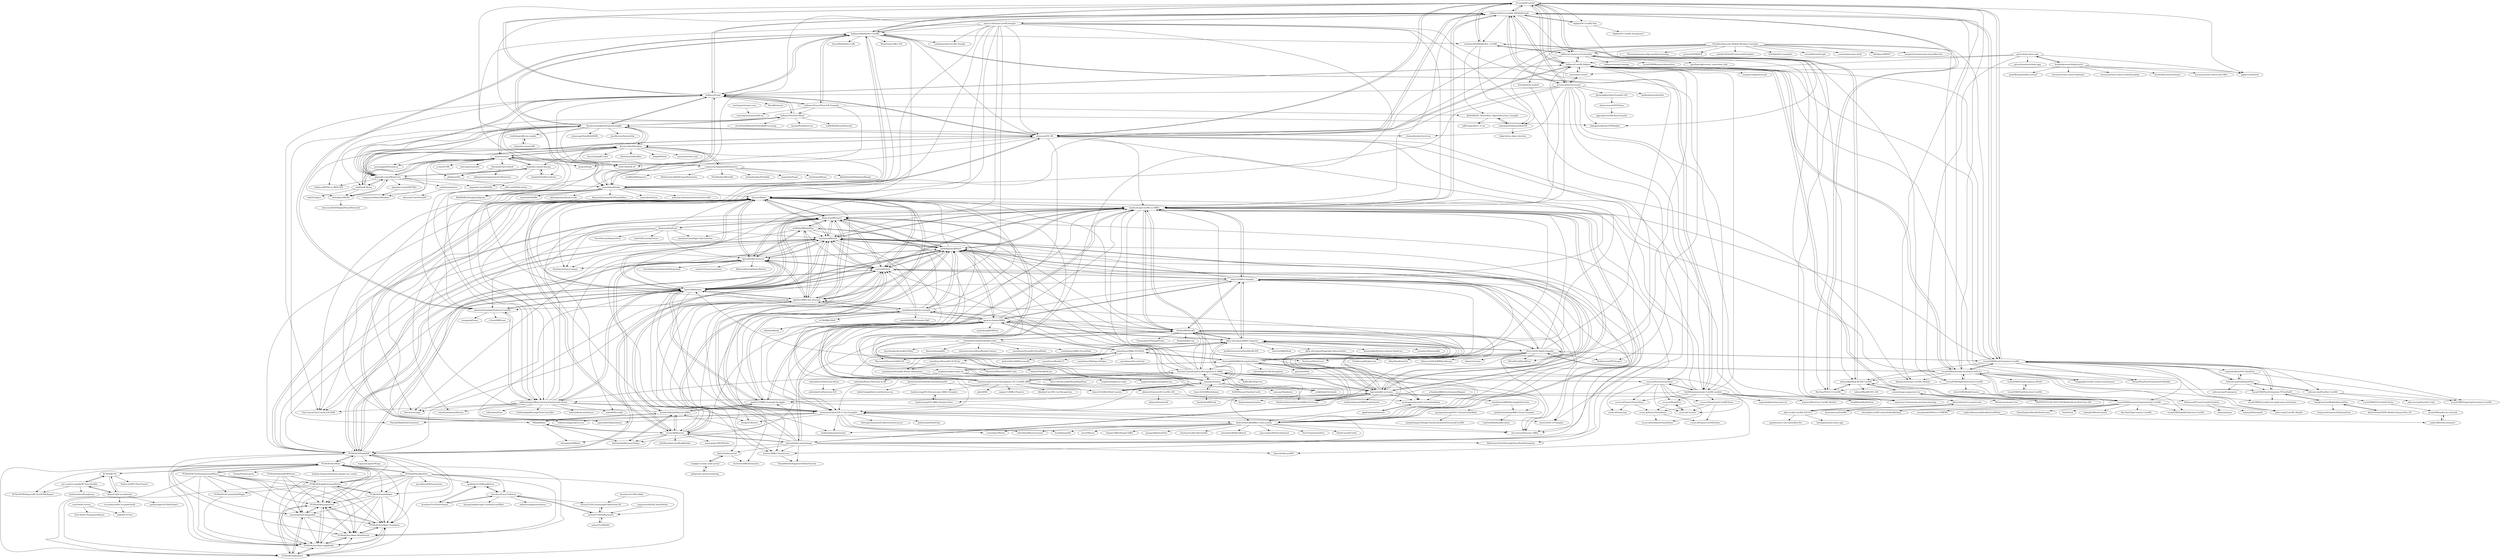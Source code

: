 digraph G {
"tf-coreml/tf-coreml" -> "apple/coremltools" ["e"=1]
"tf-coreml/tf-coreml" -> "hollance/YOLO-CoreML-MPSNNGraph"
"tf-coreml/tf-coreml" -> "hollance/CoreMLHelpers"
"tf-coreml/tf-coreml" -> "vonholst/SSDMobileNet_CoreML"
"tf-coreml/tf-coreml" -> "hollance/Forge"
"tf-coreml/tf-coreml" -> "hollance/MobileNet-CoreML"
"tf-coreml/tf-coreml" -> "alexsosn/iOS_ML"
"tf-coreml/tf-coreml" -> "hollance/coreml-survival-guide"
"tf-coreml/tf-coreml" -> "tucan9389/PoseEstimation-CoreML"
"tf-coreml/tf-coreml" -> "likedan/Awesome-CoreML-Models" ["e"=1]
"tf-coreml/tf-coreml" -> "hanleyweng/CoreML-in-ARKit"
"tf-coreml/tf-coreml" -> "prisma-ai/torch2coreml"
"tf-coreml/tf-coreml" -> "tucan9389/awesome-ml-demos-with-ios"
"tf-coreml/tf-coreml" -> "xmartlabs/Bender"
"tf-coreml/tf-coreml" -> "r4ghu/iOS-CoreML-Yolo"
"AFathi/ARVideoKit" -> "hanleyweng/CoreML-in-ARKit"
"AFathi/ARVideoKit" -> "svhawks/SceneKitVideoRecorder"
"AFathi/ARVideoKit" -> "shu223/ARKit-Sampler"
"AFathi/ARVideoKit" -> "olucurious/Awesome-ARKit" ["e"=1]
"AFathi/ARVideoKit" -> "NextLevel/NextLevel" ["e"=1]
"AFathi/ARVideoKit" -> "AndrewHartAR/ARKit-CoreLocation"
"AFathi/ARVideoKit" -> "shu223/iOS-Depth-Sampler"
"AFathi/ARVideoKit" -> "Awalz/SwiftyCam" ["e"=1]
"AFathi/ARVideoKit" -> "duzexu/ARuler"
"AFathi/ARVideoKit" -> "laanlabs/ARBrush"
"AFathi/ARVideoKit" -> "oabdelkarim/ARPaint"
"AFathi/ARVideoKit" -> "FluidGroup/Brightroom" ["e"=1]
"AFathi/ARVideoKit" -> "Yummypets/YPImagePicker" ["e"=1]
"AFathi/ARVideoKit" -> "artemnovichkov/iOS-11-by-Examples"
"AFathi/ARVideoKit" -> "kboy-silvergym/ARKit-Emperor"
"hollance/coreml-survival-guide" -> "hollance/CoreMLHelpers"
"hollance/coreml-survival-guide" -> "vonholst/SSDMobileNet_CoreML"
"hollance/coreml-survival-guide" -> "hollance/coreml-training"
"hollance/coreml-survival-guide" -> "dbsystel/yolov5-coreml-tools"
"hollance/coreml-survival-guide" -> "edouardlp/Mask-RCNN-CoreML"
"hollance/coreml-survival-guide" -> "Ma-Dan/YOLOv3-CoreML"
"hollance/coreml-survival-guide" -> "tucan9389/KeypointAnnotation"
"hollance/coreml-survival-guide" -> "gouthamvgk/coreml_conversion_hub"
"hollance/coreml-survival-guide" -> "csharpseattle/tensorflowiOS"
"hollance/coreml-survival-guide" -> "tf-coreml/tf-coreml"
"fritzlabs/Awesome-Mobile-Machine-Learning" -> "tucan9389/awesome-ml-demos-with-ios"
"fritzlabs/Awesome-Mobile-Machine-Learning" -> "fritzlabs/fritz-models"
"fritzlabs/Awesome-Mobile-Machine-Learning" -> "csarron/awesome-emdl" ["e"=1]
"fritzlabs/Awesome-Mobile-Machine-Learning" -> "Blackjacx/WWDC" ["e"=1]
"fritzlabs/Awesome-Mobile-Machine-Learning" -> "margaretmz/awesome-tensorflow-lite" ["e"=1]
"fritzlabs/Awesome-Mobile-Machine-Learning" -> "onmyway133/awesome-machine-learning" ["e"=1]
"fritzlabs/Awesome-Mobile-Machine-Learning" -> "Bisonai/awesome-edge-machine-learning" ["e"=1]
"fritzlabs/Awesome-Mobile-Machine-Learning" -> "tucan9389/PoseEstimation-CoreML"
"fritzlabs/Awesome-Mobile-Machine-Learning" -> "pytorch/QNNPACK" ["e"=1]
"fritzlabs/Awesome-Mobile-Machine-Learning" -> "rahul0x24/SwiftFrameworkTemplate" ["e"=1]
"fritzlabs/Awesome-Mobile-Machine-Learning" -> "alexsosn/iOS_ML"
"fritzlabs/Awesome-Mobile-Machine-Learning" -> "fritzlabs/fritz-examples"
"fritzlabs/Awesome-Mobile-Machine-Learning" -> "xmartlabs/Bender"
"fritzlabs/Awesome-Mobile-Machine-Learning" -> "hollance/coreml-survival-guide"
"fritzlabs/Awesome-Mobile-Machine-Learning" -> "tensorflow/swift-apis" ["e"=1]
"tucan9389/ObjectDetection-CoreML" -> "tucan9389/awesome-ml-demos-with-ios"
"tucan9389/ObjectDetection-CoreML" -> "Ma-Dan/YOLOv3-CoreML"
"tucan9389/ObjectDetection-CoreML" -> "shu223/MLModelCamera"
"tucan9389/ObjectDetection-CoreML" -> "hollance/coreml-survival-guide"
"tucan9389/ObjectDetection-CoreML" -> "tucan9389/SemanticSegmentation-CoreML"
"tucan9389/awesome-ml-demos-with-ios" -> "tucan9389/PoseEstimation-CoreML"
"tucan9389/awesome-ml-demos-with-ios" -> "tucan9389/SemanticSegmentation-CoreML"
"tucan9389/awesome-ml-demos-with-ios" -> "tucan9389/ObjectDetection-CoreML"
"tucan9389/awesome-ml-demos-with-ios" -> "hollance/CoreMLHelpers"
"tucan9389/awesome-ml-demos-with-ios" -> "john-rocky/CoreML-Models" ["e"=1]
"tucan9389/awesome-ml-demos-with-ios" -> "shu223/iOS-Depth-Sampler"
"tucan9389/awesome-ml-demos-with-ios" -> "tucan9389/PoseEstimation-TFLiteSwift"
"tucan9389/awesome-ml-demos-with-ios" -> "hanleyweng/CoreML-in-ARKit"
"tucan9389/awesome-ml-demos-with-ios" -> "edvardHua/PoseEstimationForMobile" ["e"=1]
"tucan9389/awesome-ml-demos-with-ios" -> "tucan9389/DepthPrediction-CoreML"
"tucan9389/awesome-ml-demos-with-ios" -> "huggingface/swift-coreml-transformers" ["e"=1]
"tucan9389/awesome-ml-demos-with-ios" -> "likedan/Awesome-CoreML-Models" ["e"=1]
"tucan9389/awesome-ml-demos-with-ios" -> "hollance/YOLO-CoreML-MPSNNGraph"
"tucan9389/awesome-ml-demos-with-ios" -> "edouardlp/Mask-RCNN-CoreML"
"tucan9389/awesome-ml-demos-with-ios" -> "tucan9389/TextRecognition-MLKit"
"kboy-silvergym/ARKit-Emperor" -> "shu223/ARKit-Sampler"
"kboy-silvergym/ARKit-Emperor" -> "shu223/iOS-Depth-Sampler"
"kboy-silvergym/ARKit-Emperor" -> "maxxfrazer/ARKit-SCNPath"
"kboy-silvergym/ARKit-Emperor" -> "SimformSolutionsPvtLtd/ARKit-Prototype" ["e"=1]
"kboy-silvergym/ARKit-Emperor" -> "ignacio-chiazzo/ARKit"
"kboy-silvergym/ARKit-Emperor" -> "AFathi/ARVideoKit"
"kboy-silvergym/ARKit-Emperor" -> "hanleyweng/CoreML-in-ARKit"
"kboy-silvergym/ARKit-Emperor" -> "Placenote/PlacenoteSDK-iOS"
"kboy-silvergym/ARKit-Emperor" -> "mmoaay/Findme"
"kboy-silvergym/ARKit-Emperor" -> "prolificinteractive/SamMitiAR-iOS" ["e"=1]
"kboy-silvergym/ARKit-Emperor" -> "bjarnel/arkit-occlusion"
"kboy-silvergym/ARKit-Emperor" -> "shu223/ARKitBook" ["e"=1]
"kboy-silvergym/ARKit-Emperor" -> "kboy-silvergym/SnapLikeCollectionView" ["e"=1]
"kboy-silvergym/ARKit-Emperor" -> "koooootake/Portrait-without-Depth-ios" ["e"=1]
"kboy-silvergym/ARKit-Emperor" -> "younatics/Dismissable" ["e"=1]
"shu223/MLModelCamera" -> "john-rocky/CoreML-YOLOv5"
"shu223/MLModelCamera" -> "littleossa/SFUserFriendlySymbols"
"vonholst/SSDMobileNet_CoreML" -> "hollance/coreml-survival-guide"
"vonholst/SSDMobileNet_CoreML" -> "edouardlp/Mask-RCNN-CoreML"
"vonholst/SSDMobileNet_CoreML" -> "csharpseattle/tensorflowiOS"
"vonholst/SSDMobileNet_CoreML" -> "JieHe96/iOS_Tensorflow_ObjectDetection_Example"
"vonholst/SSDMobileNet_CoreML" -> "tf-coreml/tf-coreml"
"shu223/ARKit-Sampler" -> "kboy-silvergym/ARKit-Emperor"
"shu223/ARKit-Sampler" -> "hanleyweng/CoreML-in-ARKit"
"shu223/ARKit-Sampler" -> "olucurious/Awesome-ARKit" ["e"=1]
"shu223/ARKit-Sampler" -> "AFathi/ARVideoKit"
"shu223/ARKit-Sampler" -> "shu223/iOS-Depth-Sampler"
"shu223/ARKit-Sampler" -> "AndrewHartAR/ARKit-CoreLocation"
"shu223/ARKit-Sampler" -> "ignacio-chiazzo/ARKit"
"shu223/ARKit-Sampler" -> "exyte/ARTetris"
"shu223/ARKit-Sampler" -> "artemnovichkov/iOS-11-by-Examples"
"shu223/ARKit-Sampler" -> "oabdelkarim/ARPaint"
"shu223/ARKit-Sampler" -> "shu223/iOS-10-Sampler" ["e"=1]
"shu223/ARKit-Sampler" -> "SimformSolutionsPvtLtd/ARKit-Prototype" ["e"=1]
"shu223/ARKit-Sampler" -> "farice/ARShooter"
"shu223/ARKit-Sampler" -> "laanlabs/ARBrush"
"shu223/ARKit-Sampler" -> "duzexu/ARuler"
"shu223/iOS-Depth-Sampler" -> "kboy-silvergym/ARKit-Emperor"
"shu223/iOS-Depth-Sampler" -> "shu223/ARKit-Sampler"
"shu223/iOS-Depth-Sampler" -> "AFathi/ARVideoKit"
"shu223/iOS-Depth-Sampler" -> "MetalPetal/MetalPetal" ["e"=1]
"shu223/iOS-Depth-Sampler" -> "Silence-GitHub/BBMetalImage" ["e"=1]
"shu223/iOS-Depth-Sampler" -> "tucan9389/awesome-ml-demos-with-ios"
"shu223/iOS-Depth-Sampler" -> "dokun1/Lumina" ["e"=1]
"shu223/iOS-Depth-Sampler" -> "NextLevel/NextLevel" ["e"=1]
"shu223/iOS-Depth-Sampler" -> "hanleyweng/CoreML-in-ARKit"
"shu223/iOS-Depth-Sampler" -> "FluidGroup/Brightroom" ["e"=1]
"shu223/iOS-Depth-Sampler" -> "tucan9389/PoseEstimation-CoreML"
"shu223/iOS-Depth-Sampler" -> "eBay/HeadGazeLib" ["e"=1]
"shu223/iOS-Depth-Sampler" -> "heestand-xyz/PixelKit" ["e"=1]
"shu223/iOS-Depth-Sampler" -> "BradLarson/GPUImage3" ["e"=1]
"shu223/iOS-Depth-Sampler" -> "hollance/CoreMLHelpers"
"TBXark/Ruler" -> "levantAJ/Measure"
"TBXark/Ruler" -> "DroidsOnRoids/MeasureARKit"
"TBXark/Ruler" -> "duzexu/ARuler"
"TBXark/Ruler" -> "whitesmith/MeasureThings"
"TBXark/Ruler" -> "vhanagwal/ARRuler"
"mmoaay/Findme" -> "krayc425/ARGitHubCommits"
"mmoaay/Findme" -> "0xNSHuman/TimelineCards" ["e"=1]
"mmoaay/Findme" -> "rsrbk/SmileToUnlock" ["e"=1]
"mmoaay/Findme" -> "krayc425/ARBottleJump"
"mmoaay/Findme" -> "NovatecConsulting/FaceRecognition-in-ARKit"
"mmoaay/Findme" -> "hanleyweng/CoreML-in-ARKit"
"mmoaay/Findme" -> "oabdelkarim/ARPaint"
"mmoaay/Findme" -> "farice/ARShooter"
"mmoaay/Findme" -> "AFathi/ARVideoKit"
"mmoaay/Findme" -> "mmoaay/Bamboots" ["e"=1]
"mmoaay/Findme" -> "kboy-silvergym/ARKit-Emperor"
"mmoaay/Findme" -> "duzexu/ARuler"
"mmoaay/Findme" -> "SimformSolutionsPvtLtd/ARKit-Prototype" ["e"=1]
"tucan9389/SemanticSegmentation-CoreML" -> "cainxx/image-segmenter-ios"
"tucan9389/SemanticSegmentation-CoreML" -> "tucan9389/awesome-ml-demos-with-ios"
"tucan9389/SemanticSegmentation-CoreML" -> "tucan9389/DepthPrediction-CoreML"
"tucan9389/SemanticSegmentation-CoreML" -> "john-rocky/CoreML-Models" ["e"=1]
"tucan9389/SemanticSegmentation-CoreML" -> "hollance/CoreMLHelpers"
"tucan9389/SemanticSegmentation-CoreML" -> "jsharp83/MetalCamera" ["e"=1]
"tucan9389/SemanticSegmentation-CoreML" -> "edouardlp/Mask-RCNN-CoreML"
"tucan9389/SemanticSegmentation-CoreML" -> "Ma-Dan/EdgeConnect-CoreML" ["e"=1]
"tucan9389/SemanticSegmentation-CoreML" -> "heestand-xyz/PixelKit" ["e"=1]
"tucan9389/SemanticSegmentation-CoreML" -> "dvoitekh/CoreMLCameraVideoMatting"
"tucan9389/SemanticSegmentation-CoreML" -> "sacmehta/ESPNetv2-COREML"
"tucan9389/SemanticSegmentation-CoreML" -> "GhostZephyr/MetalVideoProcess" ["e"=1]
"tucan9389/SemanticSegmentation-CoreML" -> "YuAo/Vivid" ["e"=1]
"fritzlabs/fritz-models" -> "kingreza/quantization"
"maxxfrazer/SceneKit-SCNLine" -> "bialylis/ThickRedLine"
"maxxfrazer/SceneKit-SCNLine" -> "maxxfrazer/SceneKit-Bezier-Animations"
"PGSSoft/AndroidSDKPoster" -> "PGSSoft/MessagesView"
"PGSSoft/AndroidSDKPoster" -> "PGSSoft/InAppPurchaseButton"
"PGSSoft/AndroidSDKPoster" -> "nonameplum/Changeable"
"PGSSoft/AndroidSDKPoster" -> "PGSSoft/AutoMate-AppBuddy"
"tucan9389/PoseEstimation-CoreML" -> "tucan9389/awesome-ml-demos-with-ios"
"tucan9389/PoseEstimation-CoreML" -> "edvardHua/PoseEstimationForMobile" ["e"=1]
"tucan9389/PoseEstimation-CoreML" -> "infocom-tpo/SwiftOpenPose"
"tucan9389/PoseEstimation-CoreML" -> "tucan9389/PoseEstimation-TFLiteSwift"
"tucan9389/PoseEstimation-CoreML" -> "tucan9389/tf2-mobile-2d-single-pose-estimation" ["e"=1]
"tucan9389/PoseEstimation-CoreML" -> "tucan9389/FingertipEstimation-CoreML"
"tucan9389/PoseEstimation-CoreML" -> "infocom-tpo/PoseNet-CoreML"
"tucan9389/PoseEstimation-CoreML" -> "eugenebokhan/iOS-OpenPose"
"tucan9389/PoseEstimation-CoreML" -> "hollance/YOLO-CoreML-MPSNNGraph"
"tucan9389/PoseEstimation-CoreML" -> "shu223/iOS-Depth-Sampler"
"tucan9389/PoseEstimation-CoreML" -> "hollance/CoreMLHelpers"
"tucan9389/PoseEstimation-CoreML" -> "tf-coreml/tf-coreml"
"tucan9389/PoseEstimation-CoreML" -> "hanleyweng/CoreML-in-ARKit"
"tucan9389/PoseEstimation-CoreML" -> "edouardlp/Mask-RCNN-CoreML"
"tucan9389/PoseEstimation-CoreML" -> "tucan9389/SemanticSegmentation-CoreML"
"hanleyweng/Gesture-Recognition-101-CoreML-ARKit" -> "hanleyweng/CoreML-in-ARKit"
"hanleyweng/Gesture-Recognition-101-CoreML-ARKit" -> "hanleyweng/iOS-ARKit-Headset-View"
"hanleyweng/Gesture-Recognition-101-CoreML-ARKit" -> "oabdelkarim/ARPaint"
"hanleyweng/Gesture-Recognition-101-CoreML-ARKit" -> "akimach/GestureAI-CoreML-iOS"
"hanleyweng/Gesture-Recognition-101-CoreML-ARKit" -> "NovatecConsulting/FaceRecognition-in-ARKit"
"hanleyweng/Gesture-Recognition-101-CoreML-ARKit" -> "maxxfrazer/ARKit-SCNPath"
"hanleyweng/Gesture-Recognition-101-CoreML-ARKit" -> "bjarnel/arkit-occlusion"
"hanleyweng/Gesture-Recognition-101-CoreML-ARKit" -> "likedan/Core-ML-Car-Recognition"
"hanleyweng/Gesture-Recognition-101-CoreML-ARKit" -> "ignacio-chiazzo/ARKit"
"hanleyweng/Gesture-Recognition-101-CoreML-ARKit" -> "giln/ARML"
"hanleyweng/Gesture-Recognition-101-CoreML-ARKit" -> "hanleyweng/iOS-Stereoscopic-ARKit-Template"
"hanleyweng/Gesture-Recognition-101-CoreML-ARKit" -> "nagam11/ARKit-Projects"
"hanleyweng/Gesture-Recognition-101-CoreML-ARKit" -> "kboy-silvergym/ARKit-Emperor"
"hanleyweng/Gesture-Recognition-101-CoreML-ARKit" -> "montaguegabe/arkit-virtual-backdrop"
"onnx/onnx-coreml" -> "prisma-ai/torch2coreml"
"onnx/onnx-coreml" -> "hollance/CoreMLHelpers"
"onnx/onnx-coreml" -> "hollance/YOLO-CoreML-MPSNNGraph"
"prisma-ai/torch2coreml" -> "onnx/onnx-coreml"
"prisma-ai/torch2coreml" -> "hollance/YOLO-CoreML-MPSNNGraph"
"prisma-ai/torch2coreml" -> "hollance/CoreMLHelpers"
"prisma-ai/torch2coreml" -> "tf-coreml/tf-coreml"
"prisma-ai/torch2coreml" -> "cocoa-ai/FacesVisionDemo"
"prisma-ai/torch2coreml" -> "hollance/Forge"
"prisma-ai/torch2coreml" -> "onmyway133/awesome-machine-learning" ["e"=1]
"prisma-ai/torch2coreml" -> "SwiftBrain/awesome-CoreML-models"
"prisma-ai/torch2coreml" -> "clementfarabet/torch-ios" ["e"=1]
"prisma-ai/torch2coreml" -> "ileafsolutions/StyleArt"
"prisma-ai/torch2coreml" -> "alexsosn/iOS_ML"
"prisma-ai/torch2coreml" -> "JinchengKim/StyleTransfer-iOS"
"prisma-ai/torch2coreml" -> "kakugawa/MetalCNNWeights"
"prisma-ai/torch2coreml" -> "xmartlabs/Bender"
"prisma-ai/torch2coreml" -> "hanleyweng/CoreML-in-ARKit"
"tucan9389/TextRecognition-MLKit" -> "tucan9389/TextDetection-CoreML"
"dcordero/TvOSScribble" -> "zattoo/TvOSCustomizableTableViewCell"
"dcordero/TvOSScribble" -> "zattoo/TvOSPinKeyboard"
"bjarnel/arkit-smb-homage" -> "bjarnel/arkit-portal"
"bjarnel/arkit-smb-homage" -> "PGSSoft/3DSnakeAR"
"bjarnel/arkit-smb-homage" -> "ThumbWorks/AugmentedSolarSystem"
"bjarnel/arkit-smb-homage" -> "levantAJ/Measure"
"bjarnel/arkit-smb-homage" -> "oabdelkarim/ARPaint"
"bjarnel/arkit-smb-homage" -> "ignacio-chiazzo/ARKit"
"bjarnel/arkit-smb-homage" -> "bjarnel/arkit-occlusion"
"bjarnel/arkit-smb-homage" -> "gao0122/ARKit-Example-by-Apple"
"bjarnel/arkit-smb-homage" -> "exyte/ARTetris"
"bjarnel/arkit-smb-homage" -> "arirawr/ARKit-FloorIsLava"
"bjarnel/arkit-smb-homage" -> "laanlabs/ARBrush"
"bjarnel/arkit-smb-homage" -> "Boris-Em/ARCharts"
"bjarnel/arkit-smb-homage" -> "farice/ARShooter"
"bjarnel/arkit-smb-homage" -> "DroidsOnRoids/MeasureARKit"
"bjarnel/arkit-smb-homage" -> "bjarnel/arkit-graffiti"
"cainxx/image-segmenter-ios" -> "tucan9389/SemanticSegmentation-CoreML"
"cainxx/image-segmenter-ios" -> "TRANHV-VFA-DO-NOT-USE/MobileAILab-HairColor-iOS" ["e"=1]
"cainxx/image-segmenter-ios" -> "edouardlp/Mask-RCNN-CoreML"
"maxxfrazer/ARKit-SCNPath" -> "maxxfrazer/FocusEntity" ["e"=1]
"maxxfrazer/ARKit-SCNPath" -> "AndrewHartAR/MuseumAR"
"maxxfrazer/ARKit-SCNPath" -> "maxxfrazer/RealityUI" ["e"=1]
"maxxfrazer/ARKit-SCNPath" -> "maxxfrazer/SceneKit-SCNLine"
"maxxfrazer/ARKit-SCNPath" -> "kboy-silvergym/ARKit-Emperor"
"maxxfrazer/ARKit-SCNPath" -> "chriswebb09/ARKitNavigationDemo"
"maxxfrazer/ARKit-SCNPath" -> "Placenote/PlacenoteSDK-iOS"
"maxxfrazer/ARKit-SCNPath" -> "maxxfrazer/MultipeerHelper" ["e"=1]
"maxxfrazer/ARKit-SCNPath" -> "maxxfrazer/SceneKit-Bezier-Animations"
"maxxfrazer/ARKit-SCNPath" -> "ignacio-chiazzo/ARKit"
"edouardlp/Mask-RCNN-CoreML" -> "tabsun/MaskRCNN_iOS"
"edouardlp/Mask-RCNN-CoreML" -> "cainxx/image-segmenter-ios"
"edouardlp/Mask-RCNN-CoreML" -> "Ma-Dan/YOLOv3-CoreML"
"edouardlp/Mask-RCNN-CoreML" -> "vonholst/SSDMobileNet_CoreML"
"infocom-tpo/SwiftOpenPose" -> "eugenebokhan/iOS-OpenPose"
"infocom-tpo/SwiftOpenPose" -> "infocom-tpo/PoseNet-CoreML"
"infocom-tpo/SwiftOpenPose" -> "tucan9389/PoseEstimation-CoreML"
"infocom-tpo/SwiftOpenPose" -> "infocom-tpo/tf-openpose"
"infocom-tpo/SwiftOpenPose" -> "tucan9389/PoseEstimation-TFLiteSwift"
"eugenebokhan/iOS-OpenPose" -> "infocom-tpo/SwiftOpenPose"
"eugenebokhan/iOS-OpenPose" -> "tucan9389/FingertipEstimation-CoreML"
"chriswebb09/ARKitNavigationDemo" -> "mapbox/mapbox-arkit-ios"
"chriswebb09/ARKitNavigationDemo" -> "SimformSolutionsPvtLtd/ARKit-Prototype" ["e"=1]
"chriswebb09/ARKitNavigationDemo" -> "maxxfrazer/ARKit-SCNPath"
"chriswebb09/ARKitNavigationDemo" -> "AndrewHartAR/ARKit-CoreLocation"
"chriswebb09/ARKitNavigationDemo" -> "hanleyweng/CoreML-in-ARKit"
"chriswebb09/ARKitNavigationDemo" -> "bjarnel/arkit-occlusion"
"chriswebb09/ARKitNavigationDemo" -> "chriswang101/AR-Navigation"
"chriswebb09/ARKitNavigationDemo" -> "oabdelkarim/ARPaint"
"chriswebb09/ARKitNavigationDemo" -> "kboy-silvergym/ARKit-Emperor"
"chriswebb09/ARKitNavigationDemo" -> "piemonte/Poly"
"chriswebb09/ARKitNavigationDemo" -> "NovatecConsulting/FaceRecognition-in-ARKit"
"chriswebb09/ARKitNavigationDemo" -> "mmoaay/Findme"
"chriswebb09/ARKitNavigationDemo" -> "shu223/ARKit-Sampler"
"chriswebb09/ARKitNavigationDemo" -> "markdaws/arkit-by-example"
"NovatecConsulting/FaceRecognition-in-ARKit" -> "hanleyweng/CoreML-in-ARKit"
"NovatecConsulting/FaceRecognition-in-ARKit" -> "laanlabs/ARBrush"
"NovatecConsulting/FaceRecognition-in-ARKit" -> "mmoaay/Findme"
"NovatecConsulting/FaceRecognition-in-ARKit" -> "bjarnel/arkit-occlusion"
"NovatecConsulting/FaceRecognition-in-ARKit" -> "cocoa-ai/FacesVisionDemo"
"NovatecConsulting/FaceRecognition-in-ARKit" -> "AFathi/ARVideoKit"
"NovatecConsulting/FaceRecognition-in-ARKit" -> "AndrewHartAR/ARKit-CoreLocation"
"NovatecConsulting/FaceRecognition-in-ARKit" -> "oabdelkarim/ARPaint"
"NovatecConsulting/FaceRecognition-in-ARKit" -> "jeffreybergier/Blog-Getting-Started-with-Vision"
"NovatecConsulting/FaceRecognition-in-ARKit" -> "exyte/ARTetris"
"NovatecConsulting/FaceRecognition-in-ARKit" -> "artemnovichkov/iOS-11-by-Examples"
"NovatecConsulting/FaceRecognition-in-ARKit" -> "rsrbk/SmileToUnlock" ["e"=1]
"NovatecConsulting/FaceRecognition-in-ARKit" -> "hanleyweng/Gesture-Recognition-101-CoreML-ARKit"
"NovatecConsulting/FaceRecognition-in-ARKit" -> "olucurious/Awesome-ARKit" ["e"=1]
"NovatecConsulting/FaceRecognition-in-ARKit" -> "Kofktu/KUIPopOver" ["e"=1]
"akimach/GestureAI-CoreML-iOS" -> "akimach/GestureAI"
"akimach/GestureAI-CoreML-iOS" -> "kingreza/quantization"
"svhawks/SceneKitVideoRecorder" -> "lacyrhoades/SceneKit2Video"
"svhawks/SceneKitVideoRecorder" -> "AFathi/ARVideoKit"
"svhawks/SceneKitVideoRecorder" -> "dmsurti/AssimpKit" ["e"=1]
"svhawks/SceneKitVideoRecorder" -> "alexstaravoitau/MetalRenderCamera" ["e"=1]
"svhawks/SceneKitVideoRecorder" -> "maxxfrazer/SceneKit-PortalMask" ["e"=1]
"svhawks/SceneKitVideoRecorder" -> "montaguegabe/arkit-virtual-backdrop"
"svhawks/SceneKitVideoRecorder" -> "maxxfrazer/ARKit-FocusNode"
"svhawks/SceneKitVideoRecorder" -> "Placenote/PlacenoteSDK-iOS"
"svhawks/ARKitEnvironmentMapper" -> "montaguegabe/arkit-virtual-backdrop"
"csharpseattle/tensorflowiOS" -> "JieHe96/iOS_Tensorflow_ObjectDetection_Example"
"csharpseattle/tensorflowiOS" -> "kaka-lin/ios-object-dection"
"alexiscreuzot/NSTDemo" -> "appcoda/CoreMLStyleTransfer"
"montaguegabe/arkit-virtual-backdrop" -> "AppPear/bubbleblower"
"cucumberswift/CucumberSwift" -> "nallick/UIUTest"
"infocom-tpo/PoseNet-CoreML" -> "infocom-tpo/SwiftOpenPose"
"infocom-tpo/PoseNet-CoreML" -> "tucan9389/FingertipEstimation-CoreML"
"infocom-tpo/PoseNet-CoreML" -> "infocom-tpo/PoseNet-Unity" ["e"=1]
"Ma-Dan/YOLOv3-CoreML" -> "hollance/YOLO-CoreML-MPSNNGraph"
"Ma-Dan/YOLOv3-CoreML" -> "edouardlp/Mask-RCNN-CoreML"
"Ma-Dan/YOLOv3-CoreML" -> "Mrlawrance/yolov3-ios"
"Ma-Dan/YOLOv3-CoreML" -> "dbsystel/yolov5-coreml-tools"
"nonameplum/Changeable" -> "PGSSoft/MessagesView"
"nonameplum/Changeable" -> "PGSSoft/GoldenRose"
"nonameplum/Changeable" -> "PGSSoft/AutoMate-ModelGenie"
"nonameplum/Changeable" -> "PGSSoft/AutoMate-Templates"
"nonameplum/Changeable" -> "PGSSoft/AutoMate-AppBuddy"
"AppPear/bubbleblower" -> "montaguegabe/arkit-virtual-backdrop"
"Placenote/PlacenoteSDK-iOS" -> "Placenote/PlacenoteSDK-Unity"
"zattoo/TvOSSlider" -> "zattoo/TvOSPinKeyboard"
"zattoo/TvOSCustomizableTableViewCell" -> "zattoo/TvOSPinKeyboard"
"JinchengKim/StyleTransfer-iOS" -> "alexiscreuzot/NSTDemo"
"bjarnel/arkit-occlusion" -> "hanleyweng/CoreML-in-ARKit"
"bjarnel/arkit-occlusion" -> "oabdelkarim/ARPaint"
"bjarnel/arkit-occlusion" -> "gao0122/ARKit-Example-by-Apple"
"bjarnel/arkit-occlusion" -> "laanlabs/ARBrush"
"bjarnel/arkit-occlusion" -> "mludowise/ARKitRectangleDetection"
"bjarnel/arkit-occlusion" -> "NovatecConsulting/FaceRecognition-in-ARKit"
"bjarnel/arkit-occlusion" -> "chriswebb09/ARKitNavigationDemo"
"bjarnel/arkit-occlusion" -> "bjarnel/arkit-graffiti"
"bjarnel/arkit-occlusion" -> "montaguegabe/arkit-virtual-backdrop"
"bjarnel/arkit-occlusion" -> "realityenhanced/ARKitExperiments" ["e"=1]
"bjarnel/arkit-occlusion" -> "bjarnel/arkit-smb-homage"
"bjarnel/arkit-occlusion" -> "kboy-silvergym/ARKit-Emperor"
"bjarnel/arkit-occlusion" -> "SimformSolutionsPvtLtd/ARKit-Prototype" ["e"=1]
"bjarnel/arkit-occlusion" -> "lapfelix/ARKit-line-drawing"
"bjarnel/arkit-occlusion" -> "ignacio-chiazzo/ARKit"
"krayc425/ARBottleJump" -> "mmoaay/Findme"
"krayc425/ARBottleJump" -> "XanderXu/ARStack" ["e"=1]
"ashislaha/CarDetection-Keras" -> "ashislaha/CarDetection-iOS"
"ashislaha/Route-Direction-in-AR" -> "ashislaha/CarDetection-iOS"
"maxxfrazer/SceneKit-Bezier-Animations" -> "oliver-dew/SceneKitBumpMapPlane" ["e"=1]
"tucan9389/TextDetection-CoreML" -> "tucan9389/TextRecognition-MLKit"
"stsievert/swix" -> "alejandro-isaza/Upsurge"
"stsievert/swix" -> "haginile/SwiftAccelerate"
"stsievert/swix" -> "alejandro-isaza/BrainCore"
"stsievert/swix" -> "DeepLearningKit/DeepLearningKit"
"stsievert/swix" -> "philipce/nifty"
"stsievert/swix" -> "vlall/Swift-Brain"
"stsievert/swix" -> "Jounce/Surge" ["e"=1]
"stsievert/swix" -> "evgenyneu/SigmaSwiftStatistics"
"stsievert/swix" -> "KevinCoble/AIToolbox"
"stsievert/swix" -> "AlexanderTar/LASwift"
"stsievert/swix" -> "Swift-AI/Swift-AI" ["e"=1]
"stsievert/swix" -> "Somnibyte/MLKit"
"stsievert/swix" -> "yconst/YCML"
"stsievert/swix" -> "mattrajca/LearnKit"
"stsievert/swix" -> "ayanonagon/Parsimmon" ["e"=1]
"tucan9389/PoseEstimation-TFLiteSwift" -> "tucan9389/tf2-mobile-2d-single-pose-estimation" ["e"=1]
"tucan9389/PoseEstimation-TFLiteSwift" -> "SangbumChoi/MobileHumanPose"
"tucan9389/PoseEstimation-TFLiteSwift" -> "tucan9389/PoseEstimation-CoreML"
"tucan9389/PoseEstimation-TFLiteSwift" -> "tucan9389/TFLiteSwift-Vision"
"vlall/Swift-Brain" -> "alejandro-isaza/BrainCore"
"vlall/Swift-Brain" -> "KevinCoble/AIToolbox"
"vlall/Swift-Brain" -> "stsievert/swix"
"vlall/Swift-Brain" -> "Somnibyte/MLKit"
"vlall/Swift-Brain" -> "vlall/Ai-Papers"
"pytorch/ios-demo-app" -> "pytorch/android-demo-app" ["e"=1]
"pytorch/ios-demo-app" -> "onnx/onnx-coreml"
"pytorch/ios-demo-app" -> "facebookresearch/playtorch"
"pytorch/ios-demo-app" -> "tucan9389/ObjectDetection-CoreML"
"pytorch/ios-demo-app" -> "apple/coremltools" ["e"=1]
"pytorch/ios-demo-app" -> "hollance/CoreMLHelpers"
"wwt/SwiftCurrent" -> "nallick/UIUTest"
"wwt/SwiftCurrent" -> "Tyler-Keith-Thompson/Afluent"
"haginile/SwiftAccelerate" -> "alejandro-isaza/Upsurge"
"evgenyneu/SigmaSwiftStatistics" -> "stsievert/swix"
"evgenyneu/SigmaSwiftStatistics" -> "FlexMonkey/Blurable" ["e"=1]
"evgenyneu/SigmaSwiftStatistics" -> "KevinCoble/AIToolbox"
"evgenyneu/SigmaSwiftStatistics" -> "harlanhaskins/Probably"
"evgenyneu/SigmaSwiftStatistics" -> "hyperoslo/Sugar" ["e"=1]
"evgenyneu/SigmaSwiftStatistics" -> "danthorpe/Money" ["e"=1]
"evgenyneu/SigmaSwiftStatistics" -> "khaledmtaha/XAnimatedImage" ["e"=1]
"evgenyneu/SigmaSwiftStatistics" -> "oisdk/SwiftSequence" ["e"=1]
"evgenyneu/SigmaSwiftStatistics" -> "ifitdoesntwork/DAExpandAnimation" ["e"=1]
"SangbumChoi/MobileHumanPose" -> "ibaiGorordo/ONNX-Mobile-Human-Pose-3D"
"SangbumChoi/MobileHumanPose" -> "tucan9389/PoseEstimation-TFLiteSwift"
"SangbumChoi/MobileHumanPose" -> "lrxjason/Attention3DHumanPose" ["e"=1]
"craftzdog/caffe-ios-sample" -> "alejandro-isaza/caffe"
"dbsystel/yolov5-coreml-tools" -> "john-rocky/CoreML-YOLOv5"
"alejandro-isaza/caffe" -> "craftzdog/caffe-ios-sample"
"syjdev/BlurDiscriminator" -> "tucan9389/ondevice-ml-book"
"tucan9389/ondevice-ml-book" -> "syjdev/BlurDiscriminator"
"tucan9389/TFLiteSwift-Vision" -> "tucan9389/ondevice-ml-book"
"net-a-porter-mobile/XCTest-Gherkin" -> "Ahmed-Ali/Cucumberish"
"net-a-porter-mobile/XCTest-Gherkin" -> "XCTEQ/XCFit"
"net-a-porter-mobile/XCTest-Gherkin" -> "kylef-archive/Ploughman"
"net-a-porter-mobile/XCTest-Gherkin" -> "XCTestHTMLReport/XCTestHTMLReport" ["e"=1]
"alexsosn/iOS_ML" -> "Swift-AI/Swift-AI" ["e"=1]
"alexsosn/iOS_ML" -> "onmyway133/awesome-machine-learning" ["e"=1]
"alexsosn/iOS_ML" -> "hollance/Forge"
"alexsosn/iOS_ML" -> "hollance/CoreMLHelpers"
"alexsosn/iOS_ML" -> "xmartlabs/Bender"
"alexsosn/iOS_ML" -> "hollance/YOLO-CoreML-MPSNNGraph"
"alexsosn/iOS_ML" -> "artemnovichkov/iOS-11-by-Examples"
"alexsosn/iOS_ML" -> "DeepLearningKit/DeepLearningKit"
"alexsosn/iOS_ML" -> "shu223/iOS-10-Sampler" ["e"=1]
"alexsosn/iOS_ML" -> "hanleyweng/CoreML-in-ARKit"
"alexsosn/iOS_ML" -> "KevinCoble/AIToolbox"
"alexsosn/iOS_ML" -> "tf-coreml/tf-coreml"
"alexsosn/iOS_ML" -> "likedan/Awesome-CoreML-Models" ["e"=1]
"alexsosn/iOS_ML" -> "alejandro-isaza/BrainCore"
"alexsosn/iOS_ML" -> "BilalReffas/EmojiIntelligence" ["e"=1]
"DeepLearningKit/DeepLearningKit" -> "alejandro-isaza/BrainCore"
"DeepLearningKit/DeepLearningKit" -> "stsievert/swix"
"DeepLearningKit/DeepLearningKit" -> "hollance/VGGNet-Metal"
"DeepLearningKit/DeepLearningKit" -> "Swift-AI/Swift-AI" ["e"=1]
"DeepLearningKit/DeepLearningKit" -> "KevinCoble/AIToolbox"
"DeepLearningKit/DeepLearningKit" -> "hollance/Forge"
"DeepLearningKit/DeepLearningKit" -> "alexsosn/iOS_ML"
"DeepLearningKit/DeepLearningKit" -> "hollance/MobileNet-CoreML"
"DeepLearningKit/DeepLearningKit" -> "clementfarabet/torch-ios" ["e"=1]
"DeepLearningKit/DeepLearningKit" -> "ayanonagon/Parsimmon" ["e"=1]
"DeepLearningKit/DeepLearningKit" -> "jetpacapp/DeepBeliefSDK" ["e"=1]
"DeepLearningKit/DeepLearningKit" -> "vlall/Swift-Brain"
"DeepLearningKit/DeepLearningKit" -> "xmartlabs/Bender"
"DeepLearningKit/DeepLearningKit" -> "craftzdog/caffe-ios-sample"
"DeepLearningKit/DeepLearningKit" -> "JensRavens/Interstellar" ["e"=1]
"facebookresearch/playtorch" -> "pytorch/ios-demo-app"
"facebookresearch/playtorch" -> "facebookresearch/shumai" ["e"=1]
"facebookresearch/playtorch" -> "mrousavy/react-native-fast-tflite" ["e"=1]
"facebookresearch/playtorch" -> "gradsflow/gradsflow-automl" ["e"=1]
"facebookresearch/playtorch" -> "mrousavy/react-native-blurhash" ["e"=1]
"facebookresearch/playtorch" -> "mrousavy/react-native-multithreading" ["e"=1]
"alejandro-isaza/Upsurge" -> "alejandro-isaza/PlotKit"
"alejandro-isaza/Upsurge" -> "stsievert/swix"
"alejandro-isaza/Upsurge" -> "haginile/SwiftAccelerate"
"alejandro-isaza/Upsurge" -> "alejandro-isaza/BrainCore"
"alejandro-isaza/Upsurge" -> "philipce/nifty"
"alejandro-isaza/BrainCore" -> "KevinCoble/AIToolbox"
"alejandro-isaza/BrainCore" -> "DeepLearningKit/DeepLearningKit"
"alejandro-isaza/BrainCore" -> "craigomac/InfiniteMonkeys"
"alejandro-isaza/BrainCore" -> "vlall/Swift-Brain"
"alejandro-isaza/BrainCore" -> "alejandro-isaza/Upsurge"
"alejandro-isaza/BrainCore" -> "Somnibyte/MLKit"
"alejandro-isaza/BrainCore" -> "stsievert/swix"
"alejandro-isaza/BrainCore" -> "hollance/VGGNet-Metal"
"alejandro-isaza/BrainCore" -> "hollance/Forge"
"alejandro-isaza/BrainCore" -> "alejandro-isaza/HDF5Kit"
"alejandro-isaza/BrainCore" -> "alejandro-isaza/PlotKit"
"alejandro-isaza/BrainCore" -> "codinfox/espresso"
"alejandro-isaza/BrainCore" -> "hollance/BNNS-vs-MPSCNN"
"alejandro-isaza/BrainCore" -> "alexsosn/iOS_ML"
"alejandro-isaza/BrainCore" -> "xmartlabs/Bender"
"pr0g/unity-portal-rendering" -> "craigkj312/unity-arkit-portal"
"john-rocky/CoreML-YOLOv5" -> "aqntks/yolov5-ios-tensorflow-lite"
"john-rocky/CoreML-YOLOv5" -> "dbsystel/yolov5-coreml-tools"
"john-rocky/CoreML-YOLOv5" -> "hietalajulius/ios-demo-app"
"littleossa/SFUserFriendlySymbols" -> "bannzai/Photomark" ["e"=1]
"littleossa/SFUserFriendlySymbols" -> "bannzai/Async" ["e"=1]
"alejandro-isaza/HDF5Kit" -> "craigomac/InfiniteMonkeys"
"ibaiGorordo/ONNX-Mobile-Human-Pose-3D" -> "SangbumChoi/MobileHumanPose"
"KevinCoble/AIToolbox" -> "alejandro-isaza/BrainCore"
"KevinCoble/AIToolbox" -> "vlall/Swift-Brain"
"KevinCoble/AIToolbox" -> "Somnibyte/MLKit"
"KevinCoble/AIToolbox" -> "DeepLearningKit/DeepLearningKit"
"KevinCoble/AIToolbox" -> "stsievert/swix"
"KevinCoble/AIToolbox" -> "evgenyneu/SigmaSwiftStatistics"
"KevinCoble/AIToolbox" -> "xmartlabs/Bender"
"KevinCoble/AIToolbox" -> "Swift-AI/Swift-AI" ["e"=1]
"KevinCoble/AIToolbox" -> "Jounce/Surge" ["e"=1]
"KevinCoble/AIToolbox" -> "alexsosn/iOS_ML"
"KevinCoble/AIToolbox" -> "alejandro-isaza/Upsurge"
"KevinCoble/AIToolbox" -> "elliottminns/blackfire" ["e"=1]
"KevinCoble/AIToolbox" -> "shaps80/Peek" ["e"=1]
"KevinCoble/AIToolbox" -> "soyersoyer/SwCrypt" ["e"=1]
"KevinCoble/AIToolbox" -> "boycechang/BCColor" ["e"=1]
"Ahmed-Ali/Cucumberish" -> "XCTEQ/XCFit"
"Ahmed-Ali/Cucumberish" -> "net-a-porter-mobile/XCTest-Gherkin"
"Ahmed-Ali/Cucumberish" -> "cucumberswift/CucumberSwift"
"Ahmed-Ali/Cucumberish" -> "paulstringer/OCSlimProject"
"codinfox/espresso" -> "alexsosn/ConvNetSwift"
"philipce/nifty" -> "nifty-swift/Nifty-demo"
"PGSSoft/PuzzleMaker" -> "PGSSoft/InAppPurchaseButton"
"PGSSoft/PuzzleMaker" -> "PGSSoft/AutoMate-ModelGenie"
"PGSSoft/PuzzleMaker" -> "PGSSoft/AutoMate-Templates"
"PGSSoft/PuzzleMaker" -> "PGSSoft/GoldenRose"
"PGSSoft/PuzzleMaker" -> "PGSSoft/MessagesView"
"PGSSoft/PuzzleMaker" -> "PGSSoft/AutoMate-AppBuddy"
"PGSSoft/PuzzleMaker" -> "nonameplum/Changeable"
"PGSSoft/ParallaxView" -> "PGSSoft/InAppPurchaseButton"
"PGSSoft/ParallaxView" -> "PGSSoft/AutoMate"
"PGSSoft/ParallaxView" -> "PGSSoft/AutoMate-AppBuddy"
"PGSSoft/ParallaxView" -> "PGSSoft/AutoMate-ModelGenie"
"PGSSoft/ParallaxView" -> "PGSSoft/AutoMate-Templates"
"PGSSoft/ParallaxView" -> "PGSSoft/MessagesView"
"PGSSoft/ParallaxView" -> "PGSSoft/PuzzleMaker"
"PGSSoft/ParallaxView" -> "nonameplum/Changeable"
"PGSSoft/ParallaxView" -> "dcordero/FocusTvButton"
"PGSSoft/ParallaxView" -> "PGSSoft/GoldenRose"
"PGSSoft/ParallaxView" -> "cgoldsby/TvOSMoreButton"
"PGSSoft/ParallaxView" -> "PGSSoft/3DSnakeAR"
"PGSSoft/ParallaxView" -> "pascalbros/PAPermissions" ["e"=1]
"JustinFincher/GitHubContributionsiOS" -> "krayc425/ARGitHubCommits"
"JustinFincher/GitHubContributionsiOS" -> "AnderGoig/github-contributions-ios"
"hollance/VGGNet-Metal" -> "kakugawa/MetalCNNWeights"
"hollance/VGGNet-Metal" -> "hollance/BNNS-vs-MPSCNN"
"hollance/VGGNet-Metal" -> "atveit/SwiftMetalGPUParallelProcessing" ["e"=1]
"hollance/VGGNet-Metal" -> "DeepLearningKit/DeepLearningKit"
"hollance/VGGNet-Metal" -> "krasin/MetalDetector"
"hollance/VGGNet-Metal" -> "hollance/Forge"
"hollance/VGGNet-Metal" -> "woffle/KSJNeuralNetwork"
"XCTEQ/XCFit" -> "Ahmed-Ali/Cucumberish"
"XCTEQ/XCFit" -> "net-a-porter-mobile/XCTest-Gherkin"
"XCTEQ/XCFit" -> "PGSSoft/AutoMate"
"XCTEQ/XCFit" -> "Subito-it/SBTUITestTunnel" ["e"=1]
"PGSSoft/AutoMate" -> "PGSSoft/AutoMate-AppBuddy"
"PGSSoft/AutoMate" -> "PGSSoft/AutoMate-Templates"
"PGSSoft/AutoMate" -> "PGSSoft/AutoMate-ModelGenie"
"PGSSoft/AutoMate" -> "PGSSoft/InAppPurchaseButton"
"PGSSoft/AutoMate" -> "PGSSoft/ParallaxView"
"PGSSoft/AutoMate" -> "PGSSoft/GoldenRose"
"PGSSoft/AutoMate" -> "PGSSoft/PuzzleMaker"
"PGSSoft/AutoMate" -> "PGSSoft/MessagesView"
"PGSSoft/AutoMate" -> "XCTEQ/XCFit"
"PGSSoft/AutoMate" -> "nonameplum/Changeable"
"PGSSoft/AutoMate" -> "XCTestHTMLReport/XCTestHTMLReport" ["e"=1]
"PGSSoft/AutoMate" -> "PGSSoft/3DSnakeAR"
"PGSSoft/AutoMate" -> "PGSSoft/XCTestParametrizedMacro"
"PGSSoft/AutoMate" -> "ChargePoint/xcparse" ["e"=1]
"PGSSoft/AutoMate" -> "lyndsey-ferguson/fastlane-plugin-test_center" ["e"=1]
"PGSSoft/InAppPurchaseButton" -> "PGSSoft/AutoMate-ModelGenie"
"PGSSoft/InAppPurchaseButton" -> "PGSSoft/AutoMate-Templates"
"PGSSoft/InAppPurchaseButton" -> "PGSSoft/AutoMate-AppBuddy"
"PGSSoft/InAppPurchaseButton" -> "PGSSoft/MessagesView"
"PGSSoft/InAppPurchaseButton" -> "PGSSoft/GoldenRose"
"PGSSoft/InAppPurchaseButton" -> "nonameplum/Changeable"
"PGSSoft/InAppPurchaseButton" -> "PGSSoft/PuzzleMaker"
"PGSSoft/InAppPurchaseButton" -> "PGSSoft/GitCommitInfoPlugin"
"PGSSoft/GoldenRose" -> "PGSSoft/MessagesView"
"PGSSoft/GoldenRose" -> "PGSSoft/AutoMate-ModelGenie"
"PGSSoft/GoldenRose" -> "PGSSoft/AutoMate-Templates"
"PGSSoft/GoldenRose" -> "PGSSoft/AutoMate-AppBuddy"
"PGSSoft/GoldenRose" -> "nonameplum/Changeable"
"dcordero/FocusTvButton" -> "dcordero/TvOSTextViewer"
"dcordero/FocusTvButton" -> "cgoldsby/TvOSMoreButton"
"dcordero/FocusTvButton" -> "zattoo/TvOSCustomizableTableViewCell"
"dcordero/FocusTvButton" -> "zattoo/TvOSPinKeyboard"
"dcordero/FocusTvButton" -> "willowtreeapps/ouroboros"
"dcordero/FocusTvButton" -> "bryanjclark/devsign-CustomFocusEffect"
"Somnibyte/MLKit" -> "alejandro-isaza/BrainCore"
"Somnibyte/MLKit" -> "davecom/SwiftSimpleNeuralNetwork"
"PGSSoft/XCTestParametrizedMacro" -> "PGSSoft/GitCommitInfoPlugin"
"PGSSoft/XCTestParametrizedMacro" -> "PGSSoft/AutoMate-AppBuddy"
"PGSSoft/XCTestParametrizedMacro" -> "PGSSoft/InAppPurchaseButton"
"PGSSoft/XCTestParametrizedMacro" -> "PGSSoft/MessagesView"
"PGSSoft/XCTestParametrizedMacro" -> "PGSSoft/GoldenRose"
"PGSSoft/XCTestParametrizedMacro" -> "PGSSoft/AutoMate-ModelGenie"
"PGSSoft/XCTestParametrizedMacro" -> "nonameplum/Changeable"
"PGSSoft/XCTestParametrizedMacro" -> "PGSSoft/AutoMate-Templates"
"PGSSoft/XCTestParametrizedMacro" -> "PGSSoft/AutoMate"
"inquisitiveSoft/XCAssetPacker" -> "zattoo/TvOSPinKeyboard"
"cgoldsby/TvOSMoreButton" -> "dcordero/TvOSTextViewer"
"cgoldsby/TvOSMoreButton" -> "dcordero/FocusTvButton"
"PGSSoft/GitCommitInfoPlugin" -> "PGSSoft/AutoMate-AppBuddy"
"hollance/Forge" -> "xmartlabs/Bender"
"hollance/Forge" -> "hollance/MobileNet-CoreML"
"hollance/Forge" -> "hollance/YOLO-CoreML-MPSNNGraph"
"hollance/Forge" -> "hollance/VGGNet-Metal"
"hollance/Forge" -> "alexsosn/iOS_ML"
"hollance/Forge" -> "BilalReffas/EmojiIntelligence" ["e"=1]
"hollance/Forge" -> "hollance/TensorFlow-iOS-Example"
"hollance/Forge" -> "DeepLearningKit/DeepLearningKit"
"hollance/Forge" -> "hollance/CoreMLHelpers"
"hollance/Forge" -> "alejandro-isaza/BrainCore"
"hollance/Forge" -> "tf-coreml/tf-coreml"
"hollance/Forge" -> "jeffreybergier/Blog-Getting-Started-with-Vision"
"hollance/Forge" -> "MetalKit/metal" ["e"=1]
"hollance/Forge" -> "TinyCrayon/TinyCrayon-iOS-SDK" ["e"=1]
"hollance/Forge" -> "HarshilShah/DeckTransition" ["e"=1]
"hollance/TensorFlow-iOS-Example" -> "hollance/MobileNet-CoreML"
"hollance/TensorFlow-iOS-Example" -> "hollance/Forge"
"hollance/TensorFlow-iOS-Example" -> "xmartlabs/Bender"
"hollance/TensorFlow-iOS-Example" -> "JieHe96/iOS_Tensorflow_ObjectDetection_Example"
"hollance/TensorFlow-iOS-Example" -> "hollance/VGGNet-Metal"
"hollance/TensorFlow-iOS-Example" -> "mortenjust/tensorswift-ios"
"PGSSoft/AutoMate-AppBuddy" -> "PGSSoft/AutoMate-ModelGenie"
"PGSSoft/AutoMate-AppBuddy" -> "PGSSoft/AutoMate-Templates"
"PGSSoft/AutoMate-AppBuddy" -> "PGSSoft/MessagesView"
"PGSSoft/AutoMate-AppBuddy" -> "PGSSoft/GoldenRose"
"PGSSoft/AutoMate-Templates" -> "PGSSoft/AutoMate-ModelGenie"
"PGSSoft/AutoMate-Templates" -> "PGSSoft/AutoMate-AppBuddy"
"PGSSoft/AutoMate-Templates" -> "PGSSoft/MessagesView"
"PGSSoft/AutoMate-ModelGenie" -> "PGSSoft/AutoMate-Templates"
"PGSSoft/AutoMate-ModelGenie" -> "PGSSoft/AutoMate-AppBuddy"
"PGSSoft/AutoMate-ModelGenie" -> "PGSSoft/MessagesView"
"PGSSoft/MessagesView" -> "PGSSoft/AutoMate-ModelGenie"
"PGSSoft/MessagesView" -> "PGSSoft/AutoMate-Templates"
"PGSSoft/MessagesView" -> "PGSSoft/GoldenRose"
"PGSSoft/MessagesView" -> "nonameplum/Changeable"
"PGSSoft/MessagesView" -> "PGSSoft/AutoMate-AppBuddy"
"dcordero/TvOSTextViewer" -> "cgoldsby/TvOSMoreButton"
"dcordero/TvOSTextViewer" -> "dcordero/FocusTvButton"
"AlexanderTar/LASwift" -> "philipce/nifty"
"AlexanderTar/LASwift" -> "phlegmaticprogrammer/LANumerics"
"mortenjust/trainer-mac" -> "mortenjust/tensorswift-ios"
"gao0122/ARKit-Example-by-Apple" -> "DroidsOnRoids/MeasureARKit"
"gao0122/ARKit-Example-by-Apple" -> "farice/ARShooter"
"gao0122/ARKit-Example-by-Apple" -> "arirawr/ARKit-FloorIsLava"
"gao0122/ARKit-Example-by-Apple" -> "bjarnel/arkit-occlusion"
"gao0122/ARKit-Example-by-Apple" -> "markdaws/arkit-by-example"
"gao0122/ARKit-Example-by-Apple" -> "ignacio-chiazzo/ARKit"
"hollance/CoreMLHelpers" -> "hollance/coreml-survival-guide"
"hollance/CoreMLHelpers" -> "john-rocky/CoreML-Models" ["e"=1]
"hollance/CoreMLHelpers" -> "hollance/YOLO-CoreML-MPSNNGraph"
"hollance/CoreMLHelpers" -> "tucan9389/awesome-ml-demos-with-ios"
"hollance/CoreMLHelpers" -> "tf-coreml/tf-coreml"
"hollance/CoreMLHelpers" -> "apple/coremltools" ["e"=1]
"hollance/CoreMLHelpers" -> "alexsosn/iOS_ML"
"hollance/CoreMLHelpers" -> "huggingface/swift-coreml-transformers" ["e"=1]
"hollance/CoreMLHelpers" -> "MetalPetal/MetalPetal" ["e"=1]
"hollance/CoreMLHelpers" -> "tucan9389/SemanticSegmentation-CoreML"
"hollance/CoreMLHelpers" -> "hollance/Forge"
"hollance/CoreMLHelpers" -> "anupamchugh/iowncode" ["e"=1]
"hollance/CoreMLHelpers" -> "onnx/onnx-coreml"
"hollance/CoreMLHelpers" -> "hanleyweng/CoreML-in-ARKit"
"hollance/CoreMLHelpers" -> "BradLarson/GPUImage3" ["e"=1]
"farice/ARShooter" -> "ahmetws/UnsplashExplorer-CoreML"
"farice/ARShooter" -> "exyte/ARTetris"
"farice/ARShooter" -> "laanlabs/ARBrush"
"farice/ARShooter" -> "duzexu/ARuler"
"farice/ARShooter" -> "lapfelix/ARKit-line-drawing"
"farice/ARShooter" -> "PGSSoft/3DSnakeAR"
"farice/ARShooter" -> "bjarnel/arkit-tictactoe"
"farice/ARShooter" -> "artemnovichkov/iOS-11-by-Examples"
"farice/ARShooter" -> "Boris-Em/ARCharts"
"farice/ARShooter" -> "gao0122/ARKit-Example-by-Apple"
"farice/ARShooter" -> "oabdelkarim/ARPaint"
"farice/ARShooter" -> "jeffreybergier/Blog-Getting-Started-with-Vision"
"farice/ARShooter" -> "Boerworz/Gagat" ["e"=1]
"farice/ARShooter" -> "hanleyweng/CoreML-in-ARKit"
"farice/ARShooter" -> "TinyCrayon/TinyCrayon-iOS-SDK" ["e"=1]
"duzexu/ARuler" -> "exyte/ARTetris"
"duzexu/ARuler" -> "artemnovichkov/iOS-11-by-Examples"
"duzexu/ARuler" -> "farice/ARShooter"
"duzexu/ARuler" -> "AndrewHartAR/ARKit-CoreLocation"
"duzexu/ARuler" -> "KimDarren/FaceCropper" ["e"=1]
"duzexu/ARuler" -> "laanlabs/ARBrush"
"duzexu/ARuler" -> "bjarnel/arkit-tictactoe"
"duzexu/ARuler" -> "toineheuvelmans/Metron" ["e"=1]
"duzexu/ARuler" -> "yapstudios/YapAnimator" ["e"=1]
"duzexu/ARuler" -> "hanleyweng/CoreML-in-ARKit"
"duzexu/ARuler" -> "TinyCrayon/TinyCrayon-iOS-SDK" ["e"=1]
"duzexu/ARuler" -> "shoheiyokoyama/Gemini" ["e"=1]
"duzexu/ARuler" -> "levantAJ/Measure"
"duzexu/ARuler" -> "TBXark/Ruler"
"duzexu/ARuler" -> "Boris-Em/ARCharts"
"exyte/ARTetris" -> "farice/ARShooter"
"exyte/ARTetris" -> "bjarnel/arkit-tictactoe"
"exyte/ARTetris" -> "duzexu/ARuler"
"exyte/ARTetris" -> "laanlabs/ARBrush"
"exyte/ARTetris" -> "artemnovichkov/iOS-11-by-Examples"
"exyte/ARTetris" -> "PGSSoft/3DSnakeAR"
"exyte/ARTetris" -> "lapfelix/ARKit-line-drawing"
"exyte/ARTetris" -> "hanleyweng/CoreML-in-ARKit"
"exyte/ARTetris" -> "oabdelkarim/ARPaint"
"exyte/ARTetris" -> "AndrewHartAR/ARKit-CoreLocation"
"exyte/ARTetris" -> "olucurious/Awesome-ARKit" ["e"=1]
"exyte/ARTetris" -> "shu223/ARKit-Sampler"
"exyte/ARTetris" -> "Boris-Em/ARCharts"
"exyte/ARTetris" -> "yapstudios/YapAnimator" ["e"=1]
"exyte/ARTetris" -> "loregr/LGButton" ["e"=1]
"hollance/YOLO-CoreML-MPSNNGraph" -> "Ma-Dan/YOLOv3-CoreML"
"hollance/YOLO-CoreML-MPSNNGraph" -> "hollance/Forge"
"hollance/YOLO-CoreML-MPSNNGraph" -> "hollance/CoreMLHelpers"
"hollance/YOLO-CoreML-MPSNNGraph" -> "r4ghu/iOS-CoreML-Yolo"
"hollance/YOLO-CoreML-MPSNNGraph" -> "hollance/MobileNet-CoreML"
"hollance/YOLO-CoreML-MPSNNGraph" -> "tf-coreml/tf-coreml"
"hollance/YOLO-CoreML-MPSNNGraph" -> "hanleyweng/CoreML-in-ARKit"
"hollance/YOLO-CoreML-MPSNNGraph" -> "alexsosn/iOS_ML"
"hollance/YOLO-CoreML-MPSNNGraph" -> "jeffreybergier/Blog-Getting-Started-with-Vision"
"hollance/YOLO-CoreML-MPSNNGraph" -> "tucan9389/PoseEstimation-CoreML"
"hollance/YOLO-CoreML-MPSNNGraph" -> "vonholst/SSDMobileNet_CoreML"
"hollance/YOLO-CoreML-MPSNNGraph" -> "prisma-ai/torch2coreml"
"hollance/YOLO-CoreML-MPSNNGraph" -> "xmartlabs/Bender"
"hollance/YOLO-CoreML-MPSNNGraph" -> "hollance/coreml-survival-guide"
"hollance/YOLO-CoreML-MPSNNGraph" -> "atomic14/VisionCoreMLSample"
"cocoa-ai/SentimentCoreMLDemo" -> "cocoa-ai/NamesCoreMLDemo"
"cocoa-ai/SentimentCoreMLDemo" -> "cocoa-ai/CocoaAI"
"cocoa-ai/SentimentCoreMLDemo" -> "cocoa-ai/StylesVisionDemo"
"hanleyweng/CoreML-in-ARKit" -> "NovatecConsulting/FaceRecognition-in-ARKit"
"hanleyweng/CoreML-in-ARKit" -> "AndrewHartAR/ARKit-CoreLocation"
"hanleyweng/CoreML-in-ARKit" -> "olucurious/Awesome-ARKit" ["e"=1]
"hanleyweng/CoreML-in-ARKit" -> "shu223/ARKit-Sampler"
"hanleyweng/CoreML-in-ARKit" -> "AFathi/ARVideoKit"
"hanleyweng/CoreML-in-ARKit" -> "artemnovichkov/iOS-11-by-Examples"
"hanleyweng/CoreML-in-ARKit" -> "duzexu/ARuler"
"hanleyweng/CoreML-in-ARKit" -> "exyte/ARTetris"
"hanleyweng/CoreML-in-ARKit" -> "oabdelkarim/ARPaint"
"hanleyweng/CoreML-in-ARKit" -> "Boris-Em/ARCharts"
"hanleyweng/CoreML-in-ARKit" -> "hanleyweng/Gesture-Recognition-101-CoreML-ARKit"
"hanleyweng/CoreML-in-ARKit" -> "hollance/YOLO-CoreML-MPSNNGraph"
"hanleyweng/CoreML-in-ARKit" -> "laanlabs/ARBrush"
"hanleyweng/CoreML-in-ARKit" -> "bjarnel/arkit-occlusion"
"hanleyweng/CoreML-in-ARKit" -> "farice/ARShooter"
"SwiftBrain/awesome-CoreML-models" -> "cocoa-ai/SentimentCoreMLDemo"
"SwiftBrain/awesome-CoreML-models" -> "cocoa-ai/FacesVisionDemo"
"SwiftBrain/awesome-CoreML-models" -> "cocoa-ai/ModelZoo"
"SwiftBrain/awesome-CoreML-models" -> "hollance/MobileNet-CoreML"
"SwiftBrain/awesome-CoreML-models" -> "hanleyweng/CoreML-in-ARKit"
"SwiftBrain/awesome-CoreML-models" -> "cocoa-ai/FlowersVisionDemo"
"SwiftBrain/awesome-CoreML-models" -> "cocoa-ai/CocoaAI"
"SwiftBrain/awesome-CoreML-models" -> "jeffreybergier/Blog-Getting-Started-with-Vision"
"SwiftBrain/awesome-CoreML-models" -> "alexsosn/iOS_ML"
"SwiftBrain/awesome-CoreML-models" -> "SwiftBrain/HelloVision"
"SwiftBrain/awesome-CoreML-models" -> "NovatecConsulting/FaceRecognition-in-ARKit"
"SwiftBrain/awesome-CoreML-models" -> "eugenebokhan/awesome-ml"
"SwiftBrain/awesome-CoreML-models" -> "hollance/CoreMLHelpers"
"SwiftBrain/awesome-CoreML-models" -> "juanmorillios/List-CoreML-Models"
"SwiftBrain/awesome-CoreML-models" -> "onmyway133/awesome-machine-learning" ["e"=1]
"kingreza/SeeFood" -> "ahmetws/UnsplashExplorer-CoreML"
"kingreza/SeeFood" -> "duzexu/ARuler"
"kingreza/SeeFood" -> "Boris-Em/ARCharts"
"kingreza/SeeFood" -> "PierrePerrin/ShadowView" ["e"=1]
"kingreza/SeeFood" -> "laanlabs/ARBrush"
"kingreza/SeeFood" -> "malt03/PictureInPicture" ["e"=1]
"kingreza/SeeFood" -> "PGSSoft/3DSnakeAR"
"kingreza/SeeFood" -> "bjarnel/arkit-tictactoe"
"kingreza/SeeFood" -> "jindulys/ChainPageCollectionView" ["e"=1]
"kingreza/SeeFood" -> "KimDarren/FaceCropper" ["e"=1]
"AndrewHartAR/ARKit-CoreLocation" -> "olucurious/Awesome-ARKit" ["e"=1]
"AndrewHartAR/ARKit-CoreLocation" -> "artemnovichkov/iOS-11-by-Examples"
"AndrewHartAR/ARKit-CoreLocation" -> "shoheiyokoyama/Gemini" ["e"=1]
"AndrewHartAR/ARKit-CoreLocation" -> "alexaubry/BulletinBoard" ["e"=1]
"AndrewHartAR/ARKit-CoreLocation" -> "hanleyweng/CoreML-in-ARKit"
"AndrewHartAR/ARKit-CoreLocation" -> "marcosgriselli/ViewAnimator" ["e"=1]
"AndrewHartAR/ARKit-CoreLocation" -> "roberthein/BouncyLayout" ["e"=1]
"AndrewHartAR/ARKit-CoreLocation" -> "HeroTransitions/Hero" ["e"=1]
"AndrewHartAR/ARKit-CoreLocation" -> "PaoloCuscela/Cards" ["e"=1]
"AndrewHartAR/ARKit-CoreLocation" -> "cruisediary/Pastel" ["e"=1]
"AndrewHartAR/ARKit-CoreLocation" -> "louisdh/panelkit" ["e"=1]
"AndrewHartAR/ARKit-CoreLocation" -> "exyte/Macaw" ["e"=1]
"AndrewHartAR/ARKit-CoreLocation" -> "SwipeCellKit/SwipeCellKit" ["e"=1]
"AndrewHartAR/ARKit-CoreLocation" -> "Juanpe/SkeletonView" ["e"=1]
"AndrewHartAR/ARKit-CoreLocation" -> "SoySauceLab/CollectionKit" ["e"=1]
"hollance/MobileNet-CoreML" -> "hollance/Forge"
"hollance/MobileNet-CoreML" -> "ahmetws/UnsplashExplorer-CoreML"
"hollance/MobileNet-CoreML" -> "hollance/YOLO-CoreML-MPSNNGraph"
"hollance/MobileNet-CoreML" -> "xmartlabs/Bender"
"hollance/MobileNet-CoreML" -> "SwiftBrain/awesome-CoreML-models"
"hollance/MobileNet-CoreML" -> "farice/ARShooter"
"hollance/MobileNet-CoreML" -> "hollance/TensorFlow-iOS-Example"
"hollance/MobileNet-CoreML" -> "tf-coreml/tf-coreml"
"hollance/MobileNet-CoreML" -> "KleinYuan/Caffe2-iOS" ["e"=1]
"hollance/MobileNet-CoreML" -> "DeepLearningKit/DeepLearningKit"
"hollance/MobileNet-CoreML" -> "jeffreybergier/Blog-Getting-Started-with-Vision"
"hollance/MobileNet-CoreML" -> "vonholst/SSDMobileNet_CoreML"
"hollance/MobileNet-CoreML" -> "yulingtianxia/Core-ML-Sample"
"hollance/MobileNet-CoreML" -> "alexsosn/iOS_ML"
"hollance/MobileNet-CoreML" -> "shicai/MobileNet-Caffe" ["e"=1]
"mapbox/mapbox-arkit-ios" -> "chriswebb09/ARKitNavigationDemo"
"mapbox/mapbox-arkit-ios" -> "mapbox/mapbox-ar-unity" ["e"=1]
"mapbox/mapbox-arkit-ios" -> "ashislaha/Route-Direction-in-AR"
"mapbox/mapbox-arkit-ios" -> "JordanOsterberg/ARKit-Vision-Example"
"mapbox/mapbox-arkit-ios" -> "mapbox/mapbox-navigation-ios" ["e"=1]
"artemnovichkov/iOS-11-by-Examples" -> "olucurious/Awesome-ARKit" ["e"=1]
"artemnovichkov/iOS-11-by-Examples" -> "AndrewHartAR/ARKit-CoreLocation"
"artemnovichkov/iOS-11-by-Examples" -> "yapstudios/YapAnimator" ["e"=1]
"artemnovichkov/iOS-11-by-Examples" -> "shu223/iOS-10-Sampler" ["e"=1]
"artemnovichkov/iOS-11-by-Examples" -> "cruisediary/Pastel" ["e"=1]
"artemnovichkov/iOS-11-by-Examples" -> "roberthein/BouncyLayout" ["e"=1]
"artemnovichkov/iOS-11-by-Examples" -> "HarshilShah/DeckTransition" ["e"=1]
"artemnovichkov/iOS-11-by-Examples" -> "duzexu/ARuler"
"artemnovichkov/iOS-11-by-Examples" -> "shoheiyokoyama/Gemini" ["e"=1]
"artemnovichkov/iOS-11-by-Examples" -> "KelvinJin/AnimatedCollectionViewLayout" ["e"=1]
"artemnovichkov/iOS-11-by-Examples" -> "louisdh/panelkit" ["e"=1]
"artemnovichkov/iOS-11-by-Examples" -> "exyte/ARTetris"
"artemnovichkov/iOS-11-by-Examples" -> "willowtreeapps/spruce-ios" ["e"=1]
"artemnovichkov/iOS-11-by-Examples" -> "loregr/LGButton" ["e"=1]
"artemnovichkov/iOS-11-by-Examples" -> "JohnSundell/SwiftTips" ["e"=1]
"levantAJ/Measure" -> "DroidsOnRoids/MeasureARKit"
"levantAJ/Measure" -> "TBXark/Ruler"
"levantAJ/Measure" -> "duzexu/ARuler"
"levantAJ/Measure" -> "whitesmith/MeasureThings"
"levantAJ/Measure" -> "AbhimanyuForiOS/GoogleNewsStandAnimation" ["e"=1]
"levantAJ/Measure" -> "bjarnel/arkit-tictactoe"
"levantAJ/Measure" -> "oabdelkarim/ARPaint"
"levantAJ/Measure" -> "PGSSoft/3DSnakeAR"
"levantAJ/Measure" -> "bjarnel/arkit-smb-homage"
"levantAJ/Measure" -> "arnavgupta180/AVFonts"
"levantAJ/Measure" -> "vhanagwal/ARRuler"
"levantAJ/Measure" -> "laanlabs/ARBrush"
"levantAJ/Measure" -> "lapfelix/ARKit-line-drawing"
"levantAJ/Measure" -> "kishikawakatsumi/BookReader" ["e"=1]
"JordanOsterberg/ARKit-Vision-Example" -> "CapTechMobile/arkit-demo"
"bjarnel/arkit-tictactoe" -> "exyte/ARTetris"
"bjarnel/arkit-tictactoe" -> "PGSSoft/3DSnakeAR"
"bjarnel/arkit-tictactoe" -> "laanlabs/ARBrush"
"bjarnel/arkit-tictactoe" -> "lapfelix/ARKit-line-drawing"
"bjarnel/arkit-tictactoe" -> "duzexu/ARuler"
"bjarnel/arkit-tictactoe" -> "Boris-Em/ARCharts"
"bjarnel/arkit-tictactoe" -> "farice/ARShooter"
"bjarnel/arkit-tictactoe" -> "BalestraPatrick/HapticButton" ["e"=1]
"bjarnel/arkit-tictactoe" -> "oabdelkarim/ARPaint"
"bjarnel/arkit-tictactoe" -> "KimDarren/FaceCropper" ["e"=1]
"bjarnel/arkit-tictactoe" -> "levantAJ/Measure"
"bjarnel/arkit-tictactoe" -> "hetelek/Neural-Network-Playground" ["e"=1]
"bjarnel/arkit-tictactoe" -> "serp1412/LazyTransitions" ["e"=1]
"bjarnel/arkit-tictactoe" -> "miliPolo/ARSolarPlay"
"bjarnel/arkit-tictactoe" -> "arirawr/ARKit-FloorIsLava"
"atomic14/VisionCoreMLSample" -> "yulingtianxia/Core-ML-Sample"
"atomic14/VisionCoreMLSample" -> "jeffreybergier/Blog-Getting-Started-with-Vision"
"atomic14/VisionCoreMLSample" -> "ahmetws/UnsplashExplorer-CoreML"
"atomic14/VisionCoreMLSample" -> "hanleyweng/CoreML-in-ARKit"
"atomic14/VisionCoreMLSample" -> "hollance/YOLO-CoreML-MPSNNGraph"
"atomic14/VisionCoreMLSample" -> "laanlabs/ARBrush"
"atomic14/VisionCoreMLSample" -> "duzexu/ARuler"
"atomic14/VisionCoreMLSample" -> "farice/ARShooter"
"atomic14/VisionCoreMLSample" -> "alexsosn/iOS_ML"
"atomic14/VisionCoreMLSample" -> "gao0122/ARKit-Example-by-Apple"
"atomic14/VisionCoreMLSample" -> "artemnovichkov/iOS-11-by-Examples"
"atomic14/VisionCoreMLSample" -> "levantAJ/Measure"
"atomic14/VisionCoreMLSample" -> "SwiftBrain/awesome-CoreML-models"
"atomic14/VisionCoreMLSample" -> "hollance/MobileNet-CoreML"
"atomic14/VisionCoreMLSample" -> "AbhimanyuForiOS/GoogleNewsStandAnimation" ["e"=1]
"r4ghu/iOS-CoreML-Yolo" -> "r4ghu/iOS-CoreML-Inceptionv3"
"r4ghu/iOS-CoreML-Yolo" -> "kakugawa/MetalCNNWeights"
"r4ghu/iOS-CoreML-Yolo" -> "hollance/YOLO-CoreML-MPSNNGraph"
"markdaws/arkit-by-example" -> "duzexu/ARuler"
"markdaws/arkit-by-example" -> "gao0122/ARKit-Example-by-Apple"
"markdaws/arkit-by-example" -> "oabdelkarim/ARPaint"
"markdaws/arkit-by-example" -> "laanlabs/ARBrush"
"markdaws/arkit-by-example" -> "lapfelix/ARKit-line-drawing"
"markdaws/arkit-by-example" -> "farice/ARShooter"
"markdaws/arkit-by-example" -> "ignacio-chiazzo/ARKit"
"markdaws/arkit-by-example" -> "hanleyweng/CoreML-in-ARKit"
"markdaws/arkit-by-example" -> "exyte/ARTetris"
"markdaws/arkit-by-example" -> "rajubd49/ARKit-Sample-ObjC"
"markdaws/arkit-by-example" -> "arirawr/ARKit-FloorIsLava"
"markdaws/arkit-by-example" -> "Boris-Em/ARCharts"
"markdaws/arkit-by-example" -> "yx79/ARKit-Wolf"
"markdaws/arkit-by-example" -> "eh3rrera/ARKitAnimation"
"markdaws/arkit-by-example" -> "NovatecConsulting/FaceRecognition-in-ARKit"
"jeffreybergier/Blog-Getting-Started-with-Vision" -> "toineheuvelmans/Metron" ["e"=1]
"jeffreybergier/Blog-Getting-Started-with-Vision" -> "artemnovichkov/iOS-11-by-Examples"
"jeffreybergier/Blog-Getting-Started-with-Vision" -> "ahmetws/UnsplashExplorer-CoreML"
"jeffreybergier/Blog-Getting-Started-with-Vision" -> "duzexu/ARuler"
"jeffreybergier/Blog-Getting-Started-with-Vision" -> "farice/ARShooter"
"jeffreybergier/Blog-Getting-Started-with-Vision" -> "Boerworz/Gagat" ["e"=1]
"jeffreybergier/Blog-Getting-Started-with-Vision" -> "FabrizioBrancati/Queuer" ["e"=1]
"jeffreybergier/Blog-Getting-Started-with-Vision" -> "yapstudios/YapAnimator" ["e"=1]
"jeffreybergier/Blog-Getting-Started-with-Vision" -> "roberthein/Ease" ["e"=1]
"jeffreybergier/Blog-Getting-Started-with-Vision" -> "TinyCrayon/TinyCrayon-iOS-SDK" ["e"=1]
"jeffreybergier/Blog-Getting-Started-with-Vision" -> "laanlabs/ARBrush"
"jeffreybergier/Blog-Getting-Started-with-Vision" -> "sobri909/LocoKit" ["e"=1]
"jeffreybergier/Blog-Getting-Started-with-Vision" -> "hanleyweng/CoreML-in-ARKit"
"jeffreybergier/Blog-Getting-Started-with-Vision" -> "loregr/LGButton" ["e"=1]
"jeffreybergier/Blog-Getting-Started-with-Vision" -> "GitHawkApp/MessageViewController" ["e"=1]
"hanleyweng/iOS-Stereoscopic-ARKit-Template" -> "hanleyweng/iOS-ARKit-Headset-View"
"laanlabs/ARBrush" -> "lapfelix/ARKit-line-drawing"
"laanlabs/ARBrush" -> "exyte/ARTetris"
"laanlabs/ARBrush" -> "bjarnel/arkit-tictactoe"
"laanlabs/ARBrush" -> "yapstudios/YapAnimator" ["e"=1]
"laanlabs/ARBrush" -> "farice/ARShooter"
"laanlabs/ARBrush" -> "oabdelkarim/ARPaint"
"laanlabs/ARBrush" -> "duzexu/ARuler"
"laanlabs/ARBrush" -> "artemnovichkov/iOS-11-by-Examples"
"laanlabs/ARBrush" -> "Boris-Em/ARCharts"
"laanlabs/ARBrush" -> "TinyCrayon/TinyCrayon-iOS-SDK" ["e"=1]
"laanlabs/ARBrush" -> "PGSSoft/3DSnakeAR"
"laanlabs/ARBrush" -> "Boerworz/Gagat" ["e"=1]
"laanlabs/ARBrush" -> "KimDarren/FaceCropper" ["e"=1]
"laanlabs/ARBrush" -> "hanleyweng/CoreML-in-ARKit"
"laanlabs/ARBrush" -> "bjarnel/arkit-occlusion"
"oabdelkarim/ARPaint" -> "laanlabs/ARBrush"
"oabdelkarim/ARPaint" -> "lapfelix/ARKit-line-drawing"
"oabdelkarim/ARPaint" -> "exyte/ARTetris"
"oabdelkarim/ARPaint" -> "hanleyweng/CoreML-in-ARKit"
"oabdelkarim/ARPaint" -> "Boris-Em/ARCharts"
"oabdelkarim/ARPaint" -> "duzexu/ARuler"
"oabdelkarim/ARPaint" -> "farice/ARShooter"
"oabdelkarim/ARPaint" -> "bjarnel/arkit-tictactoe"
"oabdelkarim/ARPaint" -> "bjarnel/arkit-occlusion"
"oabdelkarim/ARPaint" -> "PGSSoft/3DSnakeAR"
"oabdelkarim/ARPaint" -> "markdaws/arkit-by-example"
"oabdelkarim/ARPaint" -> "ignacio-chiazzo/ARKit"
"oabdelkarim/ARPaint" -> "miliPolo/ARSolarPlay"
"oabdelkarim/ARPaint" -> "AndrewHartAR/ARKit-CoreLocation"
"oabdelkarim/ARPaint" -> "levantAJ/Measure"
"ignacio-chiazzo/ARKit" -> "shu223/ARKit-Sampler"
"ignacio-chiazzo/ARKit" -> "hanleyweng/CoreML-in-ARKit"
"ignacio-chiazzo/ARKit" -> "oabdelkarim/ARPaint"
"ignacio-chiazzo/ARKit" -> "kboy-silvergym/ARKit-Emperor"
"ignacio-chiazzo/ARKit" -> "bjarnel/arkit-smb-homage"
"ignacio-chiazzo/ARKit" -> "montaguegabe/arkit-virtual-backdrop"
"ignacio-chiazzo/ARKit" -> "gao0122/ARKit-Example-by-Apple"
"ignacio-chiazzo/ARKit" -> "markdaws/arkit-by-example"
"ignacio-chiazzo/ARKit" -> "markzhong88/ARText"
"ignacio-chiazzo/ARKit" -> "lapfelix/ARKit-line-drawing"
"ignacio-chiazzo/ARKit" -> "maxxfrazer/ARKit-SCNPath"
"ignacio-chiazzo/ARKit" -> "AFathi/ARVideoKit"
"ignacio-chiazzo/ARKit" -> "levantAJ/Measure"
"ignacio-chiazzo/ARKit" -> "whitesmith/MeasureThings"
"ignacio-chiazzo/ARKit" -> "mapbox/mapbox-arkit-ios"
"craigkj312/unity-arkit-portal" -> "bjarnel/arkit-portal"
"craigkj312/unity-arkit-portal" -> "pr0g/unity-portal-rendering"
"arirawr/ARKit-FloorIsLava" -> "ThumbWorks/AugmentedSolarSystem"
"JieHe96/iOS_Tensorflow_ObjectDetection_Example" -> "csharpseattle/tensorflowiOS"
"JieHe96/iOS_Tensorflow_ObjectDetection_Example" -> "jeffxtang/yolov2_tf_ios"
"ahmetws/UnsplashExplorer-CoreML" -> "farice/ARShooter"
"ahmetws/UnsplashExplorer-CoreML" -> "hollance/MobileNet-CoreML"
"ahmetws/UnsplashExplorer-CoreML" -> "c-Viorel/MBIcons" ["e"=1]
"ahmetws/UnsplashExplorer-CoreML" -> "jeffreybergier/Blog-Getting-Started-with-Vision"
"ahmetws/UnsplashExplorer-CoreML" -> "1amageek/Sumo" ["e"=1]
"xmartlabs/Bender" -> "hollance/Forge"
"xmartlabs/Bender" -> "hollance/MobileNet-CoreML"
"xmartlabs/Bender" -> "remirobert/Dotzu" ["e"=1]
"xmartlabs/Bender" -> "TinyCrayon/TinyCrayon-iOS-SDK" ["e"=1]
"xmartlabs/Bender" -> "material-motion/material-motion-swift" ["e"=1]
"xmartlabs/Bender" -> "BilalReffas/EmojiIntelligence" ["e"=1]
"xmartlabs/Bender" -> "ahmetws/UnsplashExplorer-CoreML"
"xmartlabs/Bender" -> "duzexu/ARuler"
"xmartlabs/Bender" -> "farice/ARShooter"
"xmartlabs/Bender" -> "xmartlabs/Xniffer" ["e"=1]
"xmartlabs/Bender" -> "glideapps/quicktype-xcode" ["e"=1]
"xmartlabs/Bender" -> "HamzaGhazouani/HGPlaceholders" ["e"=1]
"xmartlabs/Bender" -> "alexsosn/iOS_ML"
"xmartlabs/Bender" -> "Boerworz/Gagat" ["e"=1]
"xmartlabs/Bender" -> "willowtreeapps/spruce-ios" ["e"=1]
"hanleyweng/iOS-ARKit-Headset-View" -> "hanleyweng/iOS-Stereoscopic-ARKit-Template"
"lapfelix/ARKit-line-drawing" -> "laanlabs/ARBrush"
"lapfelix/ARKit-line-drawing" -> "bjarnel/arkit-tictactoe"
"lapfelix/ARKit-line-drawing" -> "farice/ARShooter"
"lapfelix/ARKit-line-drawing" -> "exyte/ARTetris"
"lapfelix/ARKit-line-drawing" -> "oabdelkarim/ARPaint"
"lapfelix/ARKit-line-drawing" -> "DroidsOnRoids/MeasureARKit"
"lapfelix/ARKit-line-drawing" -> "arirawr/ARKit-FloorIsLava"
"lapfelix/ARKit-line-drawing" -> "bjarnel/arkit-portal"
"lapfelix/ARKit-line-drawing" -> "Boris-Em/ARCharts"
"lapfelix/ARKit-line-drawing" -> "duzexu/ARuler"
"lapfelix/ARKit-line-drawing" -> "miliPolo/ARSolarPlay"
"lapfelix/ARKit-line-drawing" -> "PGSSoft/3DSnakeAR"
"lapfelix/ARKit-line-drawing" -> "markdaws/arkit-by-example"
"lapfelix/ARKit-line-drawing" -> "ahmetws/UnsplashExplorer-CoreML"
"lapfelix/ARKit-line-drawing" -> "hanleyweng/CoreML-in-ARKit"
"DroidsOnRoids/MeasureARKit" -> "whitesmith/MeasureThings"
"DroidsOnRoids/MeasureARKit" -> "levantAJ/Measure"
"DroidsOnRoids/MeasureARKit" -> "TBXark/Ruler"
"DroidsOnRoids/MeasureARKit" -> "gao0122/ARKit-Example-by-Apple"
"DroidsOnRoids/MeasureARKit" -> "duzexu/ARuler"
"DroidsOnRoids/MeasureARKit" -> "lapfelix/ARKit-line-drawing"
"PGSSoft/3DSnakeAR" -> "bjarnel/arkit-tictactoe"
"PGSSoft/3DSnakeAR" -> "exyte/ARTetris"
"PGSSoft/3DSnakeAR" -> "farice/ARShooter"
"PGSSoft/3DSnakeAR" -> "PGSSoft/AutoMate-AppBuddy"
"PGSSoft/3DSnakeAR" -> "PGSSoft/AutoMate"
"PGSSoft/3DSnakeAR" -> "PGSSoft/MessagesView"
"PGSSoft/3DSnakeAR" -> "PGSSoft/AutoMate-ModelGenie"
"PGSSoft/3DSnakeAR" -> "PGSSoft/AutoMate-Templates"
"PGSSoft/3DSnakeAR" -> "PGSSoft/InAppPurchaseButton"
"PGSSoft/3DSnakeAR" -> "duzexu/ARuler"
"PGSSoft/3DSnakeAR" -> "woguan/Legend-Wings" ["e"=1]
"PGSSoft/3DSnakeAR" -> "laanlabs/ARBrush"
"PGSSoft/3DSnakeAR" -> "Boris-Em/ARCharts"
"PGSSoft/3DSnakeAR" -> "oabdelkarim/ARPaint"
"PGSSoft/3DSnakeAR" -> "PGSSoft/PuzzleMaker"
"Boris-Em/ARCharts" -> "laanlabs/ARBrush"
"Boris-Em/ARCharts" -> "hanleyweng/CoreML-in-ARKit"
"Boris-Em/ARCharts" -> "oabdelkarim/ARPaint"
"Boris-Em/ARCharts" -> "bjarnel/arkit-tictactoe"
"Boris-Em/ARCharts" -> "duzexu/ARuler"
"Boris-Em/ARCharts" -> "farice/ARShooter"
"Boris-Em/ARCharts" -> "krayc425/ARGitHubCommits"
"Boris-Em/ARCharts" -> "PGSSoft/3DSnakeAR"
"Boris-Em/ARCharts" -> "lapfelix/ARKit-line-drawing"
"Boris-Em/ARCharts" -> "artemnovichkov/iOS-11-by-Examples"
"Boris-Em/ARCharts" -> "exyte/ARTetris"
"Boris-Em/ARCharts" -> "kingreza/SeeFood"
"Boris-Em/ARCharts" -> "sobri909/LocoKit" ["e"=1]
"Boris-Em/ARCharts" -> "miliPolo/ARSolarPlay"
"Boris-Em/ARCharts" -> "jindulys/ChainPageCollectionView" ["e"=1]
"whitesmith/MeasureThings" -> "DroidsOnRoids/MeasureARKit"
"bjarnel/arkit-portal" -> "craigkj312/unity-arkit-portal"
"bjarnel/arkit-portal" -> "eh3rrera/ARKitAnimation"
"cocoa-ai/FacesVisionDemo" -> "cocoa-ai/FlowersVisionDemo"
"cocoa-ai/FacesVisionDemo" -> "SwiftBrain/awesome-CoreML-models"
"cocoa-ai/FacesVisionDemo" -> "cocoa-ai/VisionLab"
"cocoa-ai/FacesVisionDemo" -> "cocoa-ai/ModelZoo"
"cocoa-ai/FacesVisionDemo" -> "cocoa-ai/SentimentVisionDemo"
"cocoa-ai/FacesVisionDemo" -> "cocoa-ai/CocoaAI"
"cocoa-ai/FacesVisionDemo" -> "NovatecConsulting/FaceRecognition-in-ARKit"
"cocoa-ai/FacesVisionDemo" -> "cocoa-ai/SentimentCoreMLDemo"
"miliPolo/ARSolarPlay" -> "lapfelix/ARKit-line-drawing"
"miliPolo/ARSolarPlay" -> "oabdelkarim/ARPaint"
"miliPolo/ARSolarPlay" -> "bjarnel/arkit-tictactoe"
"miliPolo/ARSolarPlay" -> "laanlabs/ARBrush"
"miliPolo/ARSolarPlay" -> "Boris-Em/ARCharts"
"miliPolo/ARSolarPlay" -> "krayc425/ARGitHubCommits"
"miliPolo/ARSolarPlay" -> "exyte/ARTetris"
"miliPolo/ARSolarPlay" -> "PGSSoft/3DSnakeAR"
"cocoa-ai/CocoaAI" -> "cocoa-ai/ModelZoo"
"yx79/ARKit-Wolf" -> "alinebee/Boxify"
"zattoo/TvOSPinKeyboard" -> "zattoo/TvOSCustomizableTableViewCell"
"zattoo/TvOSPinKeyboard" -> "zattoo/TvOSSlider"
"zattoo/TvOSPinKeyboard" -> "dcordero/FocusTvButton"
"cocoa-ai/ModelZoo" -> "cocoa-ai/CocoaAI"
"cocoa-ai/ModelZoo" -> "cocoa-ai/StylesVisionDemo"
"gunapandianraj/iOS11-VisionFrameWork" -> "josephchang10/ImageClassificationwithVisionandCoreML"
"mludowise/ARKitRectangleDetection" -> "JordanOsterberg/ARKit-Vision-Example"
"mludowise/ARKitRectangleDetection" -> "gunapandianraj/iOS11-VisionFrameWork"
"syjdev/HorizontalParallaxScrollView" -> "syjdev/BlurDiscriminator"
"krayc425/ARGitHubCommits" -> "mmoaay/Findme"
"krayc425/ARGitHubCommits" -> "Boris-Em/ARCharts"
"cocoa-ai/FlowersVisionDemo" -> "cocoa-ai/StylesVisionDemo"
"cocoa-ai/FlowersVisionDemo" -> "cocoa-ai/VisionLab"
"cocoa-ai/StylesVisionDemo" -> "cocoa-ai/NamesCoreMLDemo"
"cocoa-ai/StylesVisionDemo" -> "cocoa-ai/SentimentVisionDemo"
"tf-coreml/tf-coreml" ["l"="46.643,-24.193"]
"apple/coremltools" ["l"="27.372,-21.061"]
"hollance/YOLO-CoreML-MPSNNGraph" ["l"="46.64,-24.224"]
"hollance/CoreMLHelpers" ["l"="46.663,-24.207"]
"vonholst/SSDMobileNet_CoreML" ["l"="46.667,-24.167"]
"hollance/Forge" ["l"="46.613,-24.166"]
"hollance/MobileNet-CoreML" ["l"="46.606,-24.217"]
"alexsosn/iOS_ML" ["l"="46.593,-24.181"]
"hollance/coreml-survival-guide" ["l"="46.683,-24.157"]
"tucan9389/PoseEstimation-CoreML" ["l"="46.683,-24.252"]
"likedan/Awesome-CoreML-Models" ["l"="45.505,-26.535"]
"hanleyweng/CoreML-in-ARKit" ["l"="46.591,-24.318"]
"prisma-ai/torch2coreml" ["l"="46.625,-24.203"]
"tucan9389/awesome-ml-demos-with-ios" ["l"="46.68,-24.228"]
"xmartlabs/Bender" ["l"="46.585,-24.202"]
"r4ghu/iOS-CoreML-Yolo" ["l"="46.688,-24.201"]
"AFathi/ARVideoKit" ["l"="46.558,-24.362"]
"svhawks/SceneKitVideoRecorder" ["l"="46.535,-24.446"]
"shu223/ARKit-Sampler" ["l"="46.574,-24.343"]
"olucurious/Awesome-ARKit" ["l"="45.451,-26.482"]
"NextLevel/NextLevel" ["l"="45.288,-26.052"]
"AndrewHartAR/ARKit-CoreLocation" ["l"="46.511,-24.327"]
"shu223/iOS-Depth-Sampler" ["l"="46.633,-24.303"]
"Awalz/SwiftyCam" ["l"="45.346,-25.979"]
"duzexu/ARuler" ["l"="46.629,-24.344"]
"laanlabs/ARBrush" ["l"="46.616,-24.361"]
"oabdelkarim/ARPaint" ["l"="46.595,-24.376"]
"FluidGroup/Brightroom" ["l"="43.509,-27.847"]
"Yummypets/YPImagePicker" ["l"="45.346,-26.132"]
"artemnovichkov/iOS-11-by-Examples" ["l"="46.565,-24.301"]
"kboy-silvergym/ARKit-Emperor" ["l"="46.545,-24.384"]
"hollance/coreml-training" ["l"="46.72,-24.102"]
"dbsystel/yolov5-coreml-tools" ["l"="46.74,-24.116"]
"edouardlp/Mask-RCNN-CoreML" ["l"="46.711,-24.19"]
"Ma-Dan/YOLOv3-CoreML" ["l"="46.708,-24.166"]
"tucan9389/KeypointAnnotation" ["l"="46.71,-24.122"]
"gouthamvgk/coreml_conversion_hub" ["l"="46.714,-24.136"]
"csharpseattle/tensorflowiOS" ["l"="46.688,-24.119"]
"fritzlabs/Awesome-Mobile-Machine-Learning" ["l"="46.552,-24.185"]
"fritzlabs/fritz-models" ["l"="46.423,-24.197"]
"csarron/awesome-emdl" ["l"="52.67,33.513"]
"Blackjacx/WWDC" ["l"="42.262,-27.115"]
"margaretmz/awesome-tensorflow-lite" ["l"="60.744,-22.474"]
"onmyway133/awesome-machine-learning" ["l"="45.72,-26.262"]
"Bisonai/awesome-edge-machine-learning" ["l"="52.745,33.529"]
"pytorch/QNNPACK" ["l"="37.176,0.796"]
"rahul0x24/SwiftFrameworkTemplate" ["l"="45.86,-26.021"]
"fritzlabs/fritz-examples" ["l"="46.487,-24.153"]
"tensorflow/swift-apis" ["l"="49.408,28.4"]
"tucan9389/ObjectDetection-CoreML" ["l"="46.735,-24.168"]
"shu223/MLModelCamera" ["l"="46.798,-24.098"]
"tucan9389/SemanticSegmentation-CoreML" ["l"="46.724,-24.213"]
"john-rocky/CoreML-Models" ["l"="27.372,-21.109"]
"tucan9389/PoseEstimation-TFLiteSwift" ["l"="46.727,-24.241"]
"edvardHua/PoseEstimationForMobile" ["l"="31.673,28.121"]
"tucan9389/DepthPrediction-CoreML" ["l"="46.749,-24.233"]
"huggingface/swift-coreml-transformers" ["l"="27.415,-21.112"]
"tucan9389/TextRecognition-MLKit" ["l"="46.579,-24.158"]
"maxxfrazer/ARKit-SCNPath" ["l"="46.517,-24.428"]
"SimformSolutionsPvtLtd/ARKit-Prototype" ["l"="54.731,-12.373"]
"ignacio-chiazzo/ARKit" ["l"="46.565,-24.405"]
"Placenote/PlacenoteSDK-iOS" ["l"="46.513,-24.459"]
"mmoaay/Findme" ["l"="46.535,-24.368"]
"prolificinteractive/SamMitiAR-iOS" ["l"="43.43,-28.431"]
"bjarnel/arkit-occlusion" ["l"="46.565,-24.387"]
"shu223/ARKitBook" ["l"="43.925,-28.024"]
"kboy-silvergym/SnapLikeCollectionView" ["l"="44.878,-26.202"]
"koooootake/Portrait-without-Depth-ios" ["l"="7.324,-39.695"]
"younatics/Dismissable" ["l"="44.96,-26.16"]
"john-rocky/CoreML-YOLOv5" ["l"="46.769,-24.085"]
"littleossa/SFUserFriendlySymbols" ["l"="46.826,-24.075"]
"JieHe96/iOS_Tensorflow_ObjectDetection_Example" ["l"="46.673,-24.105"]
"exyte/ARTetris" ["l"="46.599,-24.357"]
"shu223/iOS-10-Sampler" ["l"="45.608,-26.121"]
"farice/ARShooter" ["l"="46.615,-24.332"]
"MetalPetal/MetalPetal" ["l"="43.517,-27.927"]
"Silence-GitHub/BBMetalImage" ["l"="43.504,-27.905"]
"dokun1/Lumina" ["l"="45.206,-26.062"]
"eBay/HeadGazeLib" ["l"="45.105,-26.182"]
"heestand-xyz/PixelKit" ["l"="43.554,-27.908"]
"BradLarson/GPUImage3" ["l"="43.531,-27.892"]
"TBXark/Ruler" ["l"="46.662,-24.418"]
"levantAJ/Measure" ["l"="46.647,-24.397"]
"DroidsOnRoids/MeasureARKit" ["l"="46.639,-24.418"]
"whitesmith/MeasureThings" ["l"="46.633,-24.441"]
"vhanagwal/ARRuler" ["l"="46.681,-24.433"]
"krayc425/ARGitHubCommits" ["l"="46.576,-24.43"]
"0xNSHuman/TimelineCards" ["l"="45.228,-25.908"]
"rsrbk/SmileToUnlock" ["l"="45.146,-26.109"]
"krayc425/ARBottleJump" ["l"="46.472,-24.375"]
"NovatecConsulting/FaceRecognition-in-ARKit" ["l"="46.544,-24.334"]
"mmoaay/Bamboots" ["l"="44.828,-26.388"]
"cainxx/image-segmenter-ios" ["l"="46.741,-24.195"]
"jsharp83/MetalCamera" ["l"="43.027,-25.086"]
"Ma-Dan/EdgeConnect-CoreML" ["l"="27.228,-21.261"]
"dvoitekh/CoreMLCameraVideoMatting" ["l"="46.774,-24.22"]
"sacmehta/ESPNetv2-COREML" ["l"="46.792,-24.208"]
"GhostZephyr/MetalVideoProcess" ["l"="43.453,-27.937"]
"YuAo/Vivid" ["l"="43.425,-27.996"]
"kingreza/quantization" ["l"="46.392,-24.25"]
"maxxfrazer/SceneKit-SCNLine" ["l"="46.47,-24.491"]
"bialylis/ThickRedLine" ["l"="46.446,-24.525"]
"maxxfrazer/SceneKit-Bezier-Animations" ["l"="46.482,-24.469"]
"PGSSoft/AndroidSDKPoster" ["l"="46.778,-24.454"]
"PGSSoft/MessagesView" ["l"="46.734,-24.451"]
"PGSSoft/InAppPurchaseButton" ["l"="46.745,-24.451"]
"nonameplum/Changeable" ["l"="46.747,-24.461"]
"PGSSoft/AutoMate-AppBuddy" ["l"="46.732,-24.46"]
"infocom-tpo/SwiftOpenPose" ["l"="46.741,-24.266"]
"tucan9389/tf2-mobile-2d-single-pose-estimation" ["l"="31.645,28.128"]
"tucan9389/FingertipEstimation-CoreML" ["l"="46.72,-24.274"]
"infocom-tpo/PoseNet-CoreML" ["l"="46.751,-24.285"]
"eugenebokhan/iOS-OpenPose" ["l"="46.73,-24.287"]
"hanleyweng/Gesture-Recognition-101-CoreML-ARKit" ["l"="46.499,-24.367"]
"hanleyweng/iOS-ARKit-Headset-View" ["l"="46.421,-24.383"]
"akimach/GestureAI-CoreML-iOS" ["l"="46.406,-24.308"]
"likedan/Core-ML-Car-Recognition" ["l"="46.412,-24.354"]
"giln/ARML" ["l"="46.449,-24.352"]
"hanleyweng/iOS-Stereoscopic-ARKit-Template" ["l"="46.436,-24.372"]
"nagam11/ARKit-Projects" ["l"="46.445,-24.393"]
"montaguegabe/arkit-virtual-backdrop" ["l"="46.501,-24.425"]
"onnx/onnx-coreml" ["l"="46.687,-24.182"]
"cocoa-ai/FacesVisionDemo" ["l"="46.513,-24.26"]
"SwiftBrain/awesome-CoreML-models" ["l"="46.545,-24.238"]
"clementfarabet/torch-ios" ["l"="45.883,27.551"]
"ileafsolutions/StyleArt" ["l"="46.652,-24.122"]
"JinchengKim/StyleTransfer-iOS" ["l"="46.769,-24.188"]
"kakugawa/MetalCNNWeights" ["l"="46.646,-24.158"]
"tucan9389/TextDetection-CoreML" ["l"="46.541,-24.144"]
"dcordero/TvOSScribble" ["l"="46.92,-24.548"]
"zattoo/TvOSCustomizableTableViewCell" ["l"="46.888,-24.539"]
"zattoo/TvOSPinKeyboard" ["l"="46.886,-24.556"]
"bjarnel/arkit-smb-homage" ["l"="46.613,-24.409"]
"bjarnel/arkit-portal" ["l"="46.697,-24.415"]
"PGSSoft/3DSnakeAR" ["l"="46.673,-24.401"]
"ThumbWorks/AugmentedSolarSystem" ["l"="46.619,-24.461"]
"gao0122/ARKit-Example-by-Apple" ["l"="46.603,-24.392"]
"arirawr/ARKit-FloorIsLava" ["l"="46.616,-24.429"]
"Boris-Em/ARCharts" ["l"="46.633,-24.368"]
"bjarnel/arkit-graffiti" ["l"="46.592,-24.441"]
"TRANHV-VFA-DO-NOT-USE/MobileAILab-HairColor-iOS" ["l"="42.364,25.397"]
"maxxfrazer/FocusEntity" ["l"="43.596,-28.407"]
"AndrewHartAR/MuseumAR" ["l"="46.5,-24.481"]
"maxxfrazer/RealityUI" ["l"="43.595,-28.435"]
"chriswebb09/ARKitNavigationDemo" ["l"="46.523,-24.39"]
"maxxfrazer/MultipeerHelper" ["l"="43.57,-28.422"]
"tabsun/MaskRCNN_iOS" ["l"="46.747,-24.181"]
"infocom-tpo/tf-openpose" ["l"="46.785,-24.283"]
"mapbox/mapbox-arkit-ios" ["l"="46.465,-24.418"]
"chriswang101/AR-Navigation" ["l"="46.486,-24.403"]
"piemonte/Poly" ["l"="46.482,-24.429"]
"markdaws/arkit-by-example" ["l"="46.592,-24.403"]
"jeffreybergier/Blog-Getting-Started-with-Vision" ["l"="46.595,-24.273"]
"Kofktu/KUIPopOver" ["l"="45.061,-25.853"]
"akimach/GestureAI" ["l"="46.371,-24.306"]
"lacyrhoades/SceneKit2Video" ["l"="46.54,-24.499"]
"dmsurti/AssimpKit" ["l"="43.437,-28.406"]
"alexstaravoitau/MetalRenderCamera" ["l"="43.48,-27.996"]
"maxxfrazer/SceneKit-PortalMask" ["l"="43.603,-28.36"]
"maxxfrazer/ARKit-FocusNode" ["l"="46.521,-24.491"]
"svhawks/ARKitEnvironmentMapper" ["l"="46.453,-24.472"]
"kaka-lin/ios-object-dection" ["l"="46.701,-24.089"]
"alexiscreuzot/NSTDemo" ["l"="46.84,-24.185"]
"appcoda/CoreMLStyleTransfer" ["l"="46.876,-24.184"]
"AppPear/bubbleblower" ["l"="46.477,-24.449"]
"cucumberswift/CucumberSwift" ["l"="46.792,-24.668"]
"nallick/UIUTest" ["l"="46.806,-24.709"]
"infocom-tpo/PoseNet-Unity" ["l"="-31.265,-28.656"]
"Mrlawrance/yolov3-ios" ["l"="46.745,-24.137"]
"PGSSoft/GoldenRose" ["l"="46.737,-24.467"]
"PGSSoft/AutoMate-ModelGenie" ["l"="46.721,-24.451"]
"PGSSoft/AutoMate-Templates" ["l"="46.72,-24.46"]
"Placenote/PlacenoteSDK-Unity" ["l"="46.493,-24.51"]
"zattoo/TvOSSlider" ["l"="46.89,-24.576"]
"mludowise/ARKitRectangleDetection" ["l"="46.446,-24.449"]
"realityenhanced/ARKitExperiments" ["l"="-31.235,-34.786"]
"lapfelix/ARKit-line-drawing" ["l"="46.622,-24.383"]
"XanderXu/ARStack" ["l"="54.795,-12.328"]
"ashislaha/CarDetection-Keras" ["l"="46.333,-24.442"]
"ashislaha/CarDetection-iOS" ["l"="46.361,-24.436"]
"ashislaha/Route-Direction-in-AR" ["l"="46.399,-24.427"]
"oliver-dew/SceneKitBumpMapPlane" ["l"="44.325,-26.554"]
"stsievert/swix" ["l"="46.555,-24.047"]
"alejandro-isaza/Upsurge" ["l"="46.534,-24.049"]
"haginile/SwiftAccelerate" ["l"="46.53,-24.023"]
"alejandro-isaza/BrainCore" ["l"="46.561,-24.102"]
"DeepLearningKit/DeepLearningKit" ["l"="46.574,-24.127"]
"philipce/nifty" ["l"="46.533,-24.001"]
"vlall/Swift-Brain" ["l"="46.55,-24.072"]
"Jounce/Surge" ["l"="45.811,-26.197"]
"evgenyneu/SigmaSwiftStatistics" ["l"="46.581,-24.017"]
"KevinCoble/AIToolbox" ["l"="46.574,-24.085"]
"AlexanderTar/LASwift" ["l"="46.513,-23.984"]
"Swift-AI/Swift-AI" ["l"="45.692,-26.299"]
"Somnibyte/MLKit" ["l"="46.528,-24.076"]
"yconst/YCML" ["l"="46.559,-23.986"]
"mattrajca/LearnKit" ["l"="46.508,-24.013"]
"ayanonagon/Parsimmon" ["l"="44.861,-27.856"]
"SangbumChoi/MobileHumanPose" ["l"="46.795,-24.25"]
"tucan9389/TFLiteSwift-Vision" ["l"="46.647,-24.172"]
"vlall/Ai-Papers" ["l"="46.5,-24.039"]
"pytorch/ios-demo-app" ["l"="46.776,-24.154"]
"pytorch/android-demo-app" ["l"="49.533,30.968"]
"facebookresearch/playtorch" ["l"="46.837,-24.133"]
"wwt/SwiftCurrent" ["l"="46.819,-24.746"]
"Tyler-Keith-Thompson/Afluent" ["l"="46.827,-24.773"]
"FlexMonkey/Blurable" ["l"="45.699,-25.773"]
"harlanhaskins/Probably" ["l"="46.595,-23.955"]
"hyperoslo/Sugar" ["l"="45.682,-25.899"]
"danthorpe/Money" ["l"="45.73,-25.875"]
"khaledmtaha/XAnimatedImage" ["l"="45.284,-25.608"]
"oisdk/SwiftSequence" ["l"="44.908,-27.895"]
"ifitdoesntwork/DAExpandAnimation" ["l"="45.608,-25.729"]
"ibaiGorordo/ONNX-Mobile-Human-Pose-3D" ["l"="46.832,-24.255"]
"lrxjason/Attention3DHumanPose" ["l"="31.795,28.338"]
"craftzdog/caffe-ios-sample" ["l"="46.483,-24.092"]
"alejandro-isaza/caffe" ["l"="46.455,-24.078"]
"syjdev/BlurDiscriminator" ["l"="46.516,-24.133"]
"tucan9389/ondevice-ml-book" ["l"="46.558,-24.146"]
"net-a-porter-mobile/XCTest-Gherkin" ["l"="46.749,-24.598"]
"Ahmed-Ali/Cucumberish" ["l"="46.774,-24.612"]
"XCTEQ/XCFit" ["l"="46.749,-24.562"]
"kylef-archive/Ploughman" ["l"="46.738,-24.632"]
"XCTestHTMLReport/XCTestHTMLReport" ["l"="42.017,-27.061"]
"BilalReffas/EmojiIntelligence" ["l"="45.38,-26.02"]
"hollance/VGGNet-Metal" ["l"="46.609,-24.115"]
"jetpacapp/DeepBeliefSDK" ["l"="47.763,29.085"]
"JensRavens/Interstellar" ["l"="44.797,-27.998"]
"facebookresearch/shumai" ["l"="-12.589,-4.182"]
"mrousavy/react-native-fast-tflite" ["l"="5.731,-27.83"]
"gradsflow/gradsflow-automl" ["l"="57.344,29.452"]
"mrousavy/react-native-blurhash" ["l"="3.698,-28.248"]
"mrousavy/react-native-multithreading" ["l"="5.662,-27.742"]
"alejandro-isaza/PlotKit" ["l"="46.514,-24.062"]
"craigomac/InfiniteMonkeys" ["l"="46.523,-24.104"]
"alejandro-isaza/HDF5Kit" ["l"="46.51,-24.092"]
"codinfox/espresso" ["l"="46.608,-24.039"]
"hollance/BNNS-vs-MPSCNN" ["l"="46.601,-24.082"]
"pr0g/unity-portal-rendering" ["l"="46.799,-24.41"]
"craigkj312/unity-arkit-portal" ["l"="46.757,-24.411"]
"aqntks/yolov5-ios-tensorflow-lite" ["l"="46.776,-24.054"]
"hietalajulius/ios-demo-app" ["l"="46.789,-24.065"]
"bannzai/Photomark" ["l"="7.509,-39.808"]
"bannzai/Async" ["l"="7.501,-39.769"]
"elliottminns/blackfire" ["l"="44.725,-27.903"]
"shaps80/Peek" ["l"="45.485,-26.118"]
"soyersoyer/SwCrypt" ["l"="45.855,-25.875"]
"boycechang/BCColor" ["l"="45.675,-25.572"]
"paulstringer/OCSlimProject" ["l"="46.796,-24.635"]
"alexsosn/ConvNetSwift" ["l"="46.629,-24.005"]
"nifty-swift/Nifty-demo" ["l"="46.53,-23.969"]
"PGSSoft/PuzzleMaker" ["l"="46.73,-24.441"]
"PGSSoft/ParallaxView" ["l"="46.761,-24.474"]
"PGSSoft/AutoMate" ["l"="46.722,-24.479"]
"dcordero/FocusTvButton" ["l"="46.849,-24.526"]
"cgoldsby/TvOSMoreButton" ["l"="46.822,-24.508"]
"pascalbros/PAPermissions" ["l"="45.469,-25.669"]
"JustinFincher/GitHubContributionsiOS" ["l"="46.551,-24.552"]
"AnderGoig/github-contributions-ios" ["l"="46.537,-24.606"]
"atveit/SwiftMetalGPUParallelProcessing" ["l"="44.541,-26.195"]
"krasin/MetalDetector" ["l"="46.629,-24.071"]
"woffle/KSJNeuralNetwork" ["l"="46.628,-24.089"]
"Subito-it/SBTUITestTunnel" ["l"="41.873,-27.109"]
"PGSSoft/XCTestParametrizedMacro" ["l"="46.74,-24.479"]
"ChargePoint/xcparse" ["l"="42.02,-27.034"]
"lyndsey-ferguson/fastlane-plugin-test_center" ["l"="41.918,-27.09"]
"PGSSoft/GitCommitInfoPlugin" ["l"="46.749,-24.487"]
"dcordero/TvOSTextViewer" ["l"="46.844,-24.509"]
"willowtreeapps/ouroboros" ["l"="46.878,-24.517"]
"bryanjclark/devsign-CustomFocusEffect" ["l"="46.851,-24.549"]
"davecom/SwiftSimpleNeuralNetwork" ["l"="46.487,-24.058"]
"inquisitiveSoft/XCAssetPacker" ["l"="46.92,-24.587"]
"hollance/TensorFlow-iOS-Example" ["l"="46.626,-24.141"]
"MetalKit/metal" ["l"="43.605,-27.947"]
"TinyCrayon/TinyCrayon-iOS-SDK" ["l"="45.323,-25.991"]
"HarshilShah/DeckTransition" ["l"="45.265,-26.063"]
"mortenjust/tensorswift-ios" ["l"="46.66,-24.069"]
"phlegmaticprogrammer/LANumerics" ["l"="46.494,-23.955"]
"mortenjust/trainer-mac" ["l"="46.684,-24.023"]
"anupamchugh/iowncode" ["l"="42.07,-28.205"]
"ahmetws/UnsplashExplorer-CoreML" ["l"="46.63,-24.277"]
"bjarnel/arkit-tictactoe" ["l"="46.65,-24.374"]
"Boerworz/Gagat" ["l"="45.274,-25.974"]
"KimDarren/FaceCropper" ["l"="44.963,-25.835"]
"toineheuvelmans/Metron" ["l"="45.374,-26.047"]
"yapstudios/YapAnimator" ["l"="45.316,-26.03"]
"shoheiyokoyama/Gemini" ["l"="45.315,-26.067"]
"loregr/LGButton" ["l"="45.285,-25.992"]
"atomic14/VisionCoreMLSample" ["l"="46.611,-24.287"]
"cocoa-ai/SentimentCoreMLDemo" ["l"="46.472,-24.233"]
"cocoa-ai/NamesCoreMLDemo" ["l"="46.432,-24.233"]
"cocoa-ai/CocoaAI" ["l"="46.499,-24.228"]
"cocoa-ai/StylesVisionDemo" ["l"="46.452,-24.243"]
"cocoa-ai/ModelZoo" ["l"="46.49,-24.242"]
"cocoa-ai/FlowersVisionDemo" ["l"="46.48,-24.256"]
"SwiftBrain/HelloVision" ["l"="46.508,-24.208"]
"eugenebokhan/awesome-ml" ["l"="46.463,-24.203"]
"juanmorillios/List-CoreML-Models" ["l"="46.491,-24.191"]
"kingreza/SeeFood" ["l"="46.674,-24.349"]
"PierrePerrin/ShadowView" ["l"="44.906,-25.717"]
"malt03/PictureInPicture" ["l"="43.672,-24.018"]
"jindulys/ChainPageCollectionView" ["l"="45.082,-25.868"]
"alexaubry/BulletinBoard" ["l"="45.316,-26.132"]
"marcosgriselli/ViewAnimator" ["l"="45.344,-26.17"]
"roberthein/BouncyLayout" ["l"="45.335,-26.034"]
"HeroTransitions/Hero" ["l"="45.549,-26.421"]
"PaoloCuscela/Cards" ["l"="45.269,-26.121"]
"cruisediary/Pastel" ["l"="45.303,-26.016"]
"louisdh/panelkit" ["l"="45.42,-26.16"]
"exyte/Macaw" ["l"="45.465,-26.107"]
"SwipeCellKit/SwipeCellKit" ["l"="45.376,-26.159"]
"Juanpe/SkeletonView" ["l"="45.454,-26.313"]
"SoySauceLab/CollectionKit" ["l"="45.333,-26.153"]
"KleinYuan/Caffe2-iOS" ["l"="32.86,28.991"]
"yulingtianxia/Core-ML-Sample" ["l"="46.581,-24.246"]
"shicai/MobileNet-Caffe" ["l"="51.674,33.332"]
"mapbox/mapbox-ar-unity" ["l"="-31.17,-34.818"]
"JordanOsterberg/ARKit-Vision-Example" ["l"="46.415,-24.449"]
"mapbox/mapbox-navigation-ios" ["l"="39.913,24.206"]
"KelvinJin/AnimatedCollectionViewLayout" ["l"="45.356,-26.03"]
"willowtreeapps/spruce-ios" ["l"="45.315,-26.048"]
"JohnSundell/SwiftTips" ["l"="45.661,-26.314"]
"AbhimanyuForiOS/GoogleNewsStandAnimation" ["l"="45.061,-25.8"]
"arnavgupta180/AVFonts" ["l"="46.667,-24.478"]
"kishikawakatsumi/BookReader" ["l"="45.271,-21.899"]
"CapTechMobile/arkit-demo" ["l"="46.384,-24.46"]
"BalestraPatrick/HapticButton" ["l"="45.078,-25.844"]
"hetelek/Neural-Network-Playground" ["l"="44.996,-25.765"]
"serp1412/LazyTransitions" ["l"="45.206,-25.811"]
"miliPolo/ARSolarPlay" ["l"="46.63,-24.401"]
"r4ghu/iOS-CoreML-Inceptionv3" ["l"="46.748,-24.21"]
"rajubd49/ARKit-Sample-ObjC" ["l"="46.584,-24.468"]
"yx79/ARKit-Wolf" ["l"="46.599,-24.492"]
"eh3rrera/ARKitAnimation" ["l"="46.659,-24.447"]
"FabrizioBrancati/Queuer" ["l"="45.326,-26.013"]
"roberthein/Ease" ["l"="45.228,-26.113"]
"sobri909/LocoKit" ["l"="45.337,-26.055"]
"GitHawkApp/MessageViewController" ["l"="45.214,-26.128"]
"markzhong88/ARText" ["l"="46.557,-24.465"]
"jeffxtang/yolov2_tf_ios" ["l"="46.694,-24.067"]
"c-Viorel/MBIcons" ["l"="45.25,-25.834"]
"1amageek/Sumo" ["l"="45.126,-25.745"]
"remirobert/Dotzu" ["l"="45.428,-26.079"]
"material-motion/material-motion-swift" ["l"="45.308,-25.945"]
"xmartlabs/Xniffer" ["l"="47.584,-23.887"]
"glideapps/quicktype-xcode" ["l"="45.393,-26.144"]
"HamzaGhazouani/HGPlaceholders" ["l"="45.248,-25.981"]
"woguan/Legend-Wings" ["l"="44.987,-26.617"]
"cocoa-ai/VisionLab" ["l"="46.47,-24.273"]
"cocoa-ai/SentimentVisionDemo" ["l"="46.457,-24.261"]
"alinebee/Boxify" ["l"="46.603,-24.528"]
"gunapandianraj/iOS11-VisionFrameWork" ["l"="46.398,-24.489"]
"josephchang10/ImageClassificationwithVisionandCoreML" ["l"="46.372,-24.505"]
"syjdev/HorizontalParallaxScrollView" ["l"="46.457,-24.116"]
}